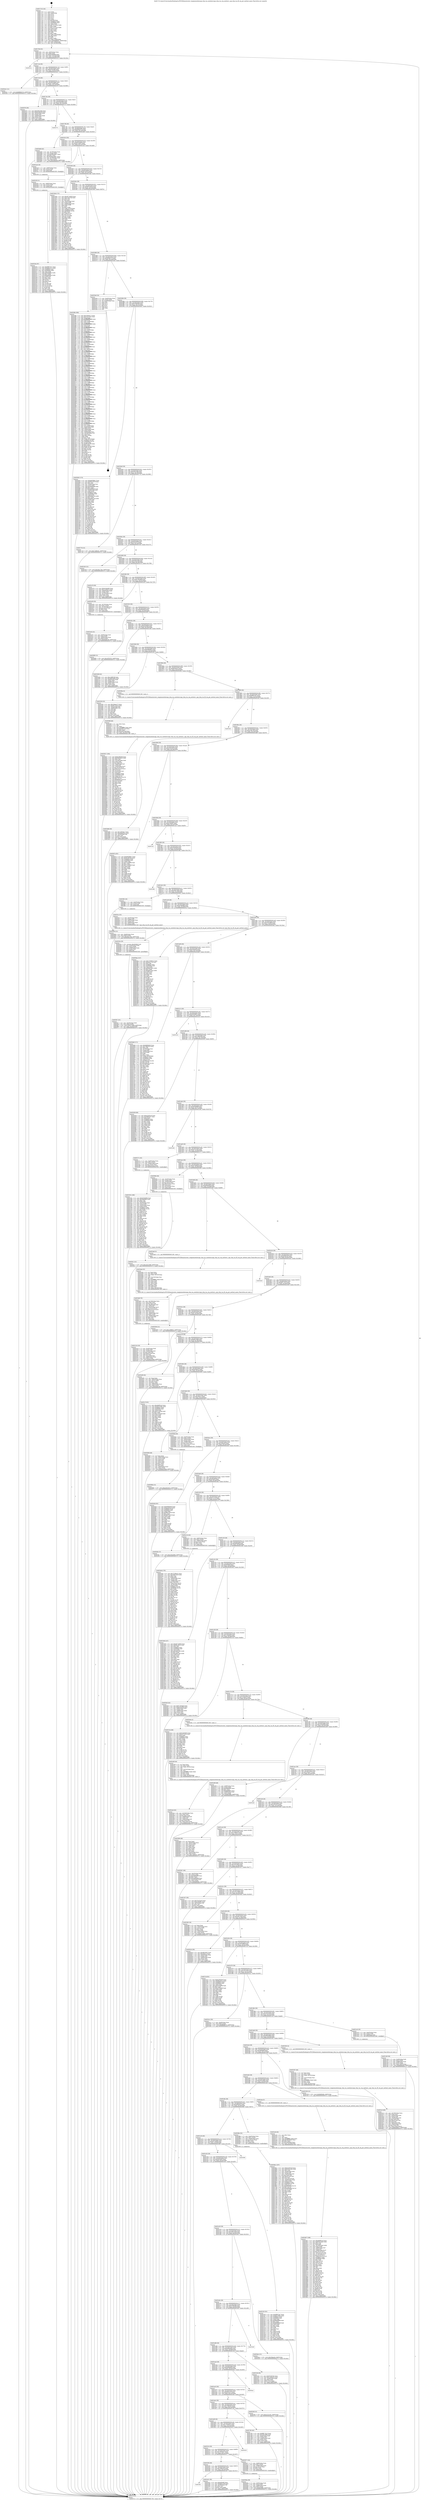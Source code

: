 digraph "0x401710" {
  label = "0x401710 (/mnt/c/Users/mathe/Desktop/tcc/POCII/binaries/extr_tenginemodulesngx_http_lua_modulesrcngx_http_lua_req_method.c_ngx_http_lua_ffi_req_get_method_name_Final-ollvm.out::main(0))"
  labelloc = "t"
  node[shape=record]

  Entry [label="",width=0.3,height=0.3,shape=circle,fillcolor=black,style=filled]
  "0x401784" [label="{
     0x401784 [32]\l
     | [instrs]\l
     &nbsp;&nbsp;0x401784 \<+6\>: mov -0xf0(%rbp),%eax\l
     &nbsp;&nbsp;0x40178a \<+2\>: mov %eax,%ecx\l
     &nbsp;&nbsp;0x40178c \<+6\>: sub $0x810b4606,%ecx\l
     &nbsp;&nbsp;0x401792 \<+6\>: mov %eax,-0x104(%rbp)\l
     &nbsp;&nbsp;0x401798 \<+6\>: mov %ecx,-0x108(%rbp)\l
     &nbsp;&nbsp;0x40179e \<+6\>: je 000000000040331a \<main+0x1c0a\>\l
  }"]
  "0x40331a" [label="{
     0x40331a\l
  }", style=dashed]
  "0x4017a4" [label="{
     0x4017a4 [28]\l
     | [instrs]\l
     &nbsp;&nbsp;0x4017a4 \<+5\>: jmp 00000000004017a9 \<main+0x99\>\l
     &nbsp;&nbsp;0x4017a9 \<+6\>: mov -0x104(%rbp),%eax\l
     &nbsp;&nbsp;0x4017af \<+5\>: sub $0x823e2abb,%eax\l
     &nbsp;&nbsp;0x4017b4 \<+6\>: mov %eax,-0x10c(%rbp)\l
     &nbsp;&nbsp;0x4017ba \<+6\>: je 0000000000402dc1 \<main+0x16b1\>\l
  }"]
  Exit [label="",width=0.3,height=0.3,shape=circle,fillcolor=black,style=filled,peripheries=2]
  "0x402dc1" [label="{
     0x402dc1 [15]\l
     | [instrs]\l
     &nbsp;&nbsp;0x402dc1 \<+10\>: movl $0x86b85474,-0xf0(%rbp)\l
     &nbsp;&nbsp;0x402dcb \<+5\>: jmp 000000000040357a \<main+0x1e6a\>\l
  }"]
  "0x4017c0" [label="{
     0x4017c0 [28]\l
     | [instrs]\l
     &nbsp;&nbsp;0x4017c0 \<+5\>: jmp 00000000004017c5 \<main+0xb5\>\l
     &nbsp;&nbsp;0x4017c5 \<+6\>: mov -0x104(%rbp),%eax\l
     &nbsp;&nbsp;0x4017cb \<+5\>: sub $0x827cfa9f,%eax\l
     &nbsp;&nbsp;0x4017d0 \<+6\>: mov %eax,-0x110(%rbp)\l
     &nbsp;&nbsp;0x4017d6 \<+6\>: je 0000000000402f76 \<main+0x1866\>\l
  }"]
  "0x40320e" [label="{
     0x40320e [97]\l
     | [instrs]\l
     &nbsp;&nbsp;0x40320e \<+5\>: mov $0x9f9974e7,%ecx\l
     &nbsp;&nbsp;0x403213 \<+5\>: mov $0x6dfc5a7c,%edx\l
     &nbsp;&nbsp;0x403218 \<+7\>: mov 0x40605c,%esi\l
     &nbsp;&nbsp;0x40321f \<+8\>: mov 0x406060,%r8d\l
     &nbsp;&nbsp;0x403227 \<+3\>: mov %esi,%r9d\l
     &nbsp;&nbsp;0x40322a \<+7\>: add $0x9a49df4c,%r9d\l
     &nbsp;&nbsp;0x403231 \<+4\>: sub $0x1,%r9d\l
     &nbsp;&nbsp;0x403235 \<+7\>: sub $0x9a49df4c,%r9d\l
     &nbsp;&nbsp;0x40323c \<+4\>: imul %r9d,%esi\l
     &nbsp;&nbsp;0x403240 \<+3\>: and $0x1,%esi\l
     &nbsp;&nbsp;0x403243 \<+3\>: cmp $0x0,%esi\l
     &nbsp;&nbsp;0x403246 \<+4\>: sete %r10b\l
     &nbsp;&nbsp;0x40324a \<+4\>: cmp $0xa,%r8d\l
     &nbsp;&nbsp;0x40324e \<+4\>: setl %r11b\l
     &nbsp;&nbsp;0x403252 \<+3\>: mov %r10b,%bl\l
     &nbsp;&nbsp;0x403255 \<+3\>: and %r11b,%bl\l
     &nbsp;&nbsp;0x403258 \<+3\>: xor %r11b,%r10b\l
     &nbsp;&nbsp;0x40325b \<+3\>: or %r10b,%bl\l
     &nbsp;&nbsp;0x40325e \<+3\>: test $0x1,%bl\l
     &nbsp;&nbsp;0x403261 \<+3\>: cmovne %edx,%ecx\l
     &nbsp;&nbsp;0x403264 \<+6\>: mov %ecx,-0xf0(%rbp)\l
     &nbsp;&nbsp;0x40326a \<+5\>: jmp 000000000040357a \<main+0x1e6a\>\l
  }"]
  "0x402f76" [label="{
     0x402f76 [39]\l
     | [instrs]\l
     &nbsp;&nbsp;0x402f76 \<+5\>: mov $0xb384704b,%eax\l
     &nbsp;&nbsp;0x402f7b \<+5\>: mov $0xd22d90c8,%ecx\l
     &nbsp;&nbsp;0x402f80 \<+4\>: mov -0x50(%rbp),%rdx\l
     &nbsp;&nbsp;0x402f84 \<+2\>: mov (%rdx),%esi\l
     &nbsp;&nbsp;0x402f86 \<+7\>: mov -0xd0(%rbp),%rdx\l
     &nbsp;&nbsp;0x402f8d \<+2\>: cmp (%rdx),%esi\l
     &nbsp;&nbsp;0x402f8f \<+3\>: cmovl %ecx,%eax\l
     &nbsp;&nbsp;0x402f92 \<+6\>: mov %eax,-0xf0(%rbp)\l
     &nbsp;&nbsp;0x402f98 \<+5\>: jmp 000000000040357a \<main+0x1e6a\>\l
  }"]
  "0x4017dc" [label="{
     0x4017dc [28]\l
     | [instrs]\l
     &nbsp;&nbsp;0x4017dc \<+5\>: jmp 00000000004017e1 \<main+0xd1\>\l
     &nbsp;&nbsp;0x4017e1 \<+6\>: mov -0x104(%rbp),%eax\l
     &nbsp;&nbsp;0x4017e7 \<+5\>: sub $0x835b924b,%eax\l
     &nbsp;&nbsp;0x4017ec \<+6\>: mov %eax,-0x114(%rbp)\l
     &nbsp;&nbsp;0x4017f2 \<+6\>: je 000000000040327e \<main+0x1b6e\>\l
  }"]
  "0x4031ff" [label="{
     0x4031ff [15]\l
     | [instrs]\l
     &nbsp;&nbsp;0x4031ff \<+4\>: mov -0x68(%rbp),%rax\l
     &nbsp;&nbsp;0x403203 \<+3\>: mov (%rax),%rax\l
     &nbsp;&nbsp;0x403206 \<+3\>: mov %rax,%rdi\l
     &nbsp;&nbsp;0x403209 \<+5\>: call 0000000000401030 \<free@plt\>\l
     | [calls]\l
     &nbsp;&nbsp;0x401030 \{1\} (unknown)\l
  }"]
  "0x40327e" [label="{
     0x40327e\l
  }", style=dashed]
  "0x4017f8" [label="{
     0x4017f8 [28]\l
     | [instrs]\l
     &nbsp;&nbsp;0x4017f8 \<+5\>: jmp 00000000004017fd \<main+0xed\>\l
     &nbsp;&nbsp;0x4017fd \<+6\>: mov -0x104(%rbp),%eax\l
     &nbsp;&nbsp;0x401803 \<+5\>: sub $0x86b85474,%eax\l
     &nbsp;&nbsp;0x401808 \<+6\>: mov %eax,-0x118(%rbp)\l
     &nbsp;&nbsp;0x40180e \<+6\>: je 0000000000402dd0 \<main+0x16c0\>\l
  }"]
  "0x40306b" [label="{
     0x40306b [15]\l
     | [instrs]\l
     &nbsp;&nbsp;0x40306b \<+10\>: movl $0xa3432d13,-0xf0(%rbp)\l
     &nbsp;&nbsp;0x403075 \<+5\>: jmp 000000000040357a \<main+0x1e6a\>\l
  }"]
  "0x402dd0" [label="{
     0x402dd0 [42]\l
     | [instrs]\l
     &nbsp;&nbsp;0x402dd0 \<+4\>: mov -0x78(%rbp),%rax\l
     &nbsp;&nbsp;0x402dd4 \<+2\>: mov (%rax),%ecx\l
     &nbsp;&nbsp;0x402dd6 \<+6\>: sub $0x485ab8e7,%ecx\l
     &nbsp;&nbsp;0x402ddc \<+3\>: add $0x1,%ecx\l
     &nbsp;&nbsp;0x402ddf \<+6\>: add $0x485ab8e7,%ecx\l
     &nbsp;&nbsp;0x402de5 \<+4\>: mov -0x78(%rbp),%rax\l
     &nbsp;&nbsp;0x402de9 \<+2\>: mov %ecx,(%rax)\l
     &nbsp;&nbsp;0x402deb \<+10\>: movl $0x29dacb4,-0xf0(%rbp)\l
     &nbsp;&nbsp;0x402df5 \<+5\>: jmp 000000000040357a \<main+0x1e6a\>\l
  }"]
  "0x401814" [label="{
     0x401814 [28]\l
     | [instrs]\l
     &nbsp;&nbsp;0x401814 \<+5\>: jmp 0000000000401819 \<main+0x109\>\l
     &nbsp;&nbsp;0x401819 \<+6\>: mov -0x104(%rbp),%eax\l
     &nbsp;&nbsp;0x40181f \<+5\>: sub $0x8815b6f3,%eax\l
     &nbsp;&nbsp;0x401824 \<+6\>: mov %eax,-0x11c(%rbp)\l
     &nbsp;&nbsp;0x40182a \<+6\>: je 00000000004031ed \<main+0x1add\>\l
  }"]
  "0x403004" [label="{
     0x403004 [25]\l
     | [instrs]\l
     &nbsp;&nbsp;0x403004 \<+4\>: mov -0x48(%rbp),%rax\l
     &nbsp;&nbsp;0x403008 \<+6\>: movl $0x0,(%rax)\l
     &nbsp;&nbsp;0x40300e \<+10\>: movl $0x28a17fae,-0xf0(%rbp)\l
     &nbsp;&nbsp;0x403018 \<+5\>: jmp 000000000040357a \<main+0x1e6a\>\l
  }"]
  "0x4031ed" [label="{
     0x4031ed [18]\l
     | [instrs]\l
     &nbsp;&nbsp;0x4031ed \<+7\>: mov -0x90(%rbp),%rax\l
     &nbsp;&nbsp;0x4031f4 \<+3\>: mov (%rax),%rax\l
     &nbsp;&nbsp;0x4031f7 \<+3\>: mov %rax,%rdi\l
     &nbsp;&nbsp;0x4031fa \<+5\>: call 0000000000401030 \<free@plt\>\l
     | [calls]\l
     &nbsp;&nbsp;0x401030 \{1\} (unknown)\l
  }"]
  "0x401830" [label="{
     0x401830 [28]\l
     | [instrs]\l
     &nbsp;&nbsp;0x401830 \<+5\>: jmp 0000000000401835 \<main+0x125\>\l
     &nbsp;&nbsp;0x401835 \<+6\>: mov -0x104(%rbp),%eax\l
     &nbsp;&nbsp;0x40183b \<+5\>: sub $0x89c1f819,%eax\l
     &nbsp;&nbsp;0x401840 \<+6\>: mov %eax,-0x120(%rbp)\l
     &nbsp;&nbsp;0x401846 \<+6\>: je 00000000004023db \<main+0xccb\>\l
  }"]
  "0x402fc1" [label="{
     0x402fc1 [15]\l
     | [instrs]\l
     &nbsp;&nbsp;0x402fc1 \<+10\>: movl $0x1d5519d8,-0xf0(%rbp)\l
     &nbsp;&nbsp;0x402fcb \<+5\>: jmp 000000000040357a \<main+0x1e6a\>\l
  }"]
  "0x4023db" [label="{
     0x4023db [173]\l
     | [instrs]\l
     &nbsp;&nbsp;0x4023db \<+5\>: mov $0x4671d938,%eax\l
     &nbsp;&nbsp;0x4023e0 \<+5\>: mov $0xa1e8c79e,%ecx\l
     &nbsp;&nbsp;0x4023e5 \<+2\>: mov $0x1,%dl\l
     &nbsp;&nbsp;0x4023e7 \<+2\>: xor %esi,%esi\l
     &nbsp;&nbsp;0x4023e9 \<+7\>: mov -0xc0(%rbp),%rdi\l
     &nbsp;&nbsp;0x4023f0 \<+3\>: mov (%rdi),%r8d\l
     &nbsp;&nbsp;0x4023f3 \<+7\>: mov -0xd0(%rbp),%rdi\l
     &nbsp;&nbsp;0x4023fa \<+3\>: cmp (%rdi),%r8d\l
     &nbsp;&nbsp;0x4023fd \<+4\>: setl %r9b\l
     &nbsp;&nbsp;0x402401 \<+4\>: and $0x1,%r9b\l
     &nbsp;&nbsp;0x402405 \<+4\>: mov %r9b,-0x2a(%rbp)\l
     &nbsp;&nbsp;0x402409 \<+8\>: mov 0x40605c,%r8d\l
     &nbsp;&nbsp;0x402411 \<+8\>: mov 0x406060,%r10d\l
     &nbsp;&nbsp;0x402419 \<+3\>: sub $0x1,%esi\l
     &nbsp;&nbsp;0x40241c \<+3\>: mov %r8d,%r11d\l
     &nbsp;&nbsp;0x40241f \<+3\>: add %esi,%r11d\l
     &nbsp;&nbsp;0x402422 \<+4\>: imul %r11d,%r8d\l
     &nbsp;&nbsp;0x402426 \<+4\>: and $0x1,%r8d\l
     &nbsp;&nbsp;0x40242a \<+4\>: cmp $0x0,%r8d\l
     &nbsp;&nbsp;0x40242e \<+4\>: sete %r9b\l
     &nbsp;&nbsp;0x402432 \<+4\>: cmp $0xa,%r10d\l
     &nbsp;&nbsp;0x402436 \<+3\>: setl %bl\l
     &nbsp;&nbsp;0x402439 \<+3\>: mov %r9b,%r14b\l
     &nbsp;&nbsp;0x40243c \<+4\>: xor $0xff,%r14b\l
     &nbsp;&nbsp;0x402440 \<+3\>: mov %bl,%r15b\l
     &nbsp;&nbsp;0x402443 \<+4\>: xor $0xff,%r15b\l
     &nbsp;&nbsp;0x402447 \<+3\>: xor $0x1,%dl\l
     &nbsp;&nbsp;0x40244a \<+3\>: mov %r14b,%r12b\l
     &nbsp;&nbsp;0x40244d \<+4\>: and $0xff,%r12b\l
     &nbsp;&nbsp;0x402451 \<+3\>: and %dl,%r9b\l
     &nbsp;&nbsp;0x402454 \<+3\>: mov %r15b,%r13b\l
     &nbsp;&nbsp;0x402457 \<+4\>: and $0xff,%r13b\l
     &nbsp;&nbsp;0x40245b \<+2\>: and %dl,%bl\l
     &nbsp;&nbsp;0x40245d \<+3\>: or %r9b,%r12b\l
     &nbsp;&nbsp;0x402460 \<+3\>: or %bl,%r13b\l
     &nbsp;&nbsp;0x402463 \<+3\>: xor %r13b,%r12b\l
     &nbsp;&nbsp;0x402466 \<+3\>: or %r15b,%r14b\l
     &nbsp;&nbsp;0x402469 \<+4\>: xor $0xff,%r14b\l
     &nbsp;&nbsp;0x40246d \<+3\>: or $0x1,%dl\l
     &nbsp;&nbsp;0x402470 \<+3\>: and %dl,%r14b\l
     &nbsp;&nbsp;0x402473 \<+3\>: or %r14b,%r12b\l
     &nbsp;&nbsp;0x402476 \<+4\>: test $0x1,%r12b\l
     &nbsp;&nbsp;0x40247a \<+3\>: cmovne %ecx,%eax\l
     &nbsp;&nbsp;0x40247d \<+6\>: mov %eax,-0xf0(%rbp)\l
     &nbsp;&nbsp;0x402483 \<+5\>: jmp 000000000040357a \<main+0x1e6a\>\l
  }"]
  "0x40184c" [label="{
     0x40184c [28]\l
     | [instrs]\l
     &nbsp;&nbsp;0x40184c \<+5\>: jmp 0000000000401851 \<main+0x141\>\l
     &nbsp;&nbsp;0x401851 \<+6\>: mov -0x104(%rbp),%eax\l
     &nbsp;&nbsp;0x401857 \<+5\>: sub $0x8d724e2a,%eax\l
     &nbsp;&nbsp;0x40185c \<+6\>: mov %eax,-0x124(%rbp)\l
     &nbsp;&nbsp;0x401862 \<+6\>: je 0000000000401f8b \<main+0x87b\>\l
  }"]
  "0x402f57" [label="{
     0x402f57 [31]\l
     | [instrs]\l
     &nbsp;&nbsp;0x402f57 \<+4\>: mov -0x50(%rbp),%rdx\l
     &nbsp;&nbsp;0x402f5b \<+6\>: movl $0x0,(%rdx)\l
     &nbsp;&nbsp;0x402f61 \<+10\>: movl $0x827cfa9f,-0xf0(%rbp)\l
     &nbsp;&nbsp;0x402f6b \<+6\>: mov %eax,-0x244(%rbp)\l
     &nbsp;&nbsp;0x402f71 \<+5\>: jmp 000000000040357a \<main+0x1e6a\>\l
  }"]
  "0x401f8b" [label="{
     0x401f8b [508]\l
     | [instrs]\l
     &nbsp;&nbsp;0x401f8b \<+5\>: mov $0x164eee72,%eax\l
     &nbsp;&nbsp;0x401f90 \<+5\>: mov $0x1d1478ac,%ecx\l
     &nbsp;&nbsp;0x401f95 \<+3\>: mov %rsp,%rdx\l
     &nbsp;&nbsp;0x401f98 \<+4\>: add $0xfffffffffffffff0,%rdx\l
     &nbsp;&nbsp;0x401f9c \<+3\>: mov %rdx,%rsp\l
     &nbsp;&nbsp;0x401f9f \<+7\>: mov %rdx,-0xe8(%rbp)\l
     &nbsp;&nbsp;0x401fa6 \<+3\>: mov %rsp,%rdx\l
     &nbsp;&nbsp;0x401fa9 \<+4\>: add $0xfffffffffffffff0,%rdx\l
     &nbsp;&nbsp;0x401fad \<+3\>: mov %rdx,%rsp\l
     &nbsp;&nbsp;0x401fb0 \<+3\>: mov %rsp,%rsi\l
     &nbsp;&nbsp;0x401fb3 \<+4\>: add $0xfffffffffffffff0,%rsi\l
     &nbsp;&nbsp;0x401fb7 \<+3\>: mov %rsi,%rsp\l
     &nbsp;&nbsp;0x401fba \<+7\>: mov %rsi,-0xe0(%rbp)\l
     &nbsp;&nbsp;0x401fc1 \<+3\>: mov %rsp,%rsi\l
     &nbsp;&nbsp;0x401fc4 \<+4\>: add $0xfffffffffffffff0,%rsi\l
     &nbsp;&nbsp;0x401fc8 \<+3\>: mov %rsi,%rsp\l
     &nbsp;&nbsp;0x401fcb \<+7\>: mov %rsi,-0xd8(%rbp)\l
     &nbsp;&nbsp;0x401fd2 \<+3\>: mov %rsp,%rsi\l
     &nbsp;&nbsp;0x401fd5 \<+4\>: add $0xfffffffffffffff0,%rsi\l
     &nbsp;&nbsp;0x401fd9 \<+3\>: mov %rsi,%rsp\l
     &nbsp;&nbsp;0x401fdc \<+7\>: mov %rsi,-0xd0(%rbp)\l
     &nbsp;&nbsp;0x401fe3 \<+3\>: mov %rsp,%rsi\l
     &nbsp;&nbsp;0x401fe6 \<+4\>: add $0xfffffffffffffff0,%rsi\l
     &nbsp;&nbsp;0x401fea \<+3\>: mov %rsi,%rsp\l
     &nbsp;&nbsp;0x401fed \<+7\>: mov %rsi,-0xc8(%rbp)\l
     &nbsp;&nbsp;0x401ff4 \<+3\>: mov %rsp,%rsi\l
     &nbsp;&nbsp;0x401ff7 \<+4\>: add $0xfffffffffffffff0,%rsi\l
     &nbsp;&nbsp;0x401ffb \<+3\>: mov %rsi,%rsp\l
     &nbsp;&nbsp;0x401ffe \<+7\>: mov %rsi,-0xc0(%rbp)\l
     &nbsp;&nbsp;0x402005 \<+3\>: mov %rsp,%rsi\l
     &nbsp;&nbsp;0x402008 \<+4\>: add $0xfffffffffffffff0,%rsi\l
     &nbsp;&nbsp;0x40200c \<+3\>: mov %rsi,%rsp\l
     &nbsp;&nbsp;0x40200f \<+7\>: mov %rsi,-0xb8(%rbp)\l
     &nbsp;&nbsp;0x402016 \<+3\>: mov %rsp,%rsi\l
     &nbsp;&nbsp;0x402019 \<+4\>: add $0xfffffffffffffff0,%rsi\l
     &nbsp;&nbsp;0x40201d \<+3\>: mov %rsi,%rsp\l
     &nbsp;&nbsp;0x402020 \<+7\>: mov %rsi,-0xb0(%rbp)\l
     &nbsp;&nbsp;0x402027 \<+3\>: mov %rsp,%rsi\l
     &nbsp;&nbsp;0x40202a \<+4\>: add $0xfffffffffffffff0,%rsi\l
     &nbsp;&nbsp;0x40202e \<+3\>: mov %rsi,%rsp\l
     &nbsp;&nbsp;0x402031 \<+7\>: mov %rsi,-0xa8(%rbp)\l
     &nbsp;&nbsp;0x402038 \<+3\>: mov %rsp,%rsi\l
     &nbsp;&nbsp;0x40203b \<+4\>: add $0xfffffffffffffff0,%rsi\l
     &nbsp;&nbsp;0x40203f \<+3\>: mov %rsi,%rsp\l
     &nbsp;&nbsp;0x402042 \<+7\>: mov %rsi,-0xa0(%rbp)\l
     &nbsp;&nbsp;0x402049 \<+3\>: mov %rsp,%rsi\l
     &nbsp;&nbsp;0x40204c \<+4\>: add $0xfffffffffffffff0,%rsi\l
     &nbsp;&nbsp;0x402050 \<+3\>: mov %rsi,%rsp\l
     &nbsp;&nbsp;0x402053 \<+7\>: mov %rsi,-0x98(%rbp)\l
     &nbsp;&nbsp;0x40205a \<+3\>: mov %rsp,%rsi\l
     &nbsp;&nbsp;0x40205d \<+4\>: add $0xfffffffffffffff0,%rsi\l
     &nbsp;&nbsp;0x402061 \<+3\>: mov %rsi,%rsp\l
     &nbsp;&nbsp;0x402064 \<+7\>: mov %rsi,-0x90(%rbp)\l
     &nbsp;&nbsp;0x40206b \<+3\>: mov %rsp,%rsi\l
     &nbsp;&nbsp;0x40206e \<+4\>: add $0xfffffffffffffff0,%rsi\l
     &nbsp;&nbsp;0x402072 \<+3\>: mov %rsi,%rsp\l
     &nbsp;&nbsp;0x402075 \<+7\>: mov %rsi,-0x88(%rbp)\l
     &nbsp;&nbsp;0x40207c \<+3\>: mov %rsp,%rsi\l
     &nbsp;&nbsp;0x40207f \<+4\>: add $0xfffffffffffffff0,%rsi\l
     &nbsp;&nbsp;0x402083 \<+3\>: mov %rsi,%rsp\l
     &nbsp;&nbsp;0x402086 \<+4\>: mov %rsi,-0x80(%rbp)\l
     &nbsp;&nbsp;0x40208a \<+3\>: mov %rsp,%rsi\l
     &nbsp;&nbsp;0x40208d \<+4\>: add $0xfffffffffffffff0,%rsi\l
     &nbsp;&nbsp;0x402091 \<+3\>: mov %rsi,%rsp\l
     &nbsp;&nbsp;0x402094 \<+4\>: mov %rsi,-0x78(%rbp)\l
     &nbsp;&nbsp;0x402098 \<+3\>: mov %rsp,%rsi\l
     &nbsp;&nbsp;0x40209b \<+4\>: add $0xfffffffffffffff0,%rsi\l
     &nbsp;&nbsp;0x40209f \<+3\>: mov %rsi,%rsp\l
     &nbsp;&nbsp;0x4020a2 \<+4\>: mov %rsi,-0x70(%rbp)\l
     &nbsp;&nbsp;0x4020a6 \<+3\>: mov %rsp,%rsi\l
     &nbsp;&nbsp;0x4020a9 \<+4\>: add $0xfffffffffffffff0,%rsi\l
     &nbsp;&nbsp;0x4020ad \<+3\>: mov %rsi,%rsp\l
     &nbsp;&nbsp;0x4020b0 \<+4\>: mov %rsi,-0x68(%rbp)\l
     &nbsp;&nbsp;0x4020b4 \<+3\>: mov %rsp,%rsi\l
     &nbsp;&nbsp;0x4020b7 \<+4\>: add $0xfffffffffffffff0,%rsi\l
     &nbsp;&nbsp;0x4020bb \<+3\>: mov %rsi,%rsp\l
     &nbsp;&nbsp;0x4020be \<+4\>: mov %rsi,-0x60(%rbp)\l
     &nbsp;&nbsp;0x4020c2 \<+3\>: mov %rsp,%rsi\l
     &nbsp;&nbsp;0x4020c5 \<+4\>: add $0xfffffffffffffff0,%rsi\l
     &nbsp;&nbsp;0x4020c9 \<+3\>: mov %rsi,%rsp\l
     &nbsp;&nbsp;0x4020cc \<+4\>: mov %rsi,-0x58(%rbp)\l
     &nbsp;&nbsp;0x4020d0 \<+3\>: mov %rsp,%rsi\l
     &nbsp;&nbsp;0x4020d3 \<+4\>: add $0xfffffffffffffff0,%rsi\l
     &nbsp;&nbsp;0x4020d7 \<+3\>: mov %rsi,%rsp\l
     &nbsp;&nbsp;0x4020da \<+4\>: mov %rsi,-0x50(%rbp)\l
     &nbsp;&nbsp;0x4020de \<+3\>: mov %rsp,%rsi\l
     &nbsp;&nbsp;0x4020e1 \<+4\>: add $0xfffffffffffffff0,%rsi\l
     &nbsp;&nbsp;0x4020e5 \<+3\>: mov %rsi,%rsp\l
     &nbsp;&nbsp;0x4020e8 \<+4\>: mov %rsi,-0x48(%rbp)\l
     &nbsp;&nbsp;0x4020ec \<+3\>: mov %rsp,%rsi\l
     &nbsp;&nbsp;0x4020ef \<+4\>: add $0xfffffffffffffff0,%rsi\l
     &nbsp;&nbsp;0x4020f3 \<+3\>: mov %rsi,%rsp\l
     &nbsp;&nbsp;0x4020f6 \<+4\>: mov %rsi,-0x40(%rbp)\l
     &nbsp;&nbsp;0x4020fa \<+7\>: mov -0xe8(%rbp),%rsi\l
     &nbsp;&nbsp;0x402101 \<+6\>: movl $0x0,(%rsi)\l
     &nbsp;&nbsp;0x402107 \<+6\>: mov -0xf4(%rbp),%edi\l
     &nbsp;&nbsp;0x40210d \<+2\>: mov %edi,(%rdx)\l
     &nbsp;&nbsp;0x40210f \<+7\>: mov -0xe0(%rbp),%rsi\l
     &nbsp;&nbsp;0x402116 \<+7\>: mov -0x100(%rbp),%r8\l
     &nbsp;&nbsp;0x40211d \<+3\>: mov %r8,(%rsi)\l
     &nbsp;&nbsp;0x402120 \<+3\>: cmpl $0x2,(%rdx)\l
     &nbsp;&nbsp;0x402123 \<+4\>: setne %r9b\l
     &nbsp;&nbsp;0x402127 \<+4\>: and $0x1,%r9b\l
     &nbsp;&nbsp;0x40212b \<+4\>: mov %r9b,-0x31(%rbp)\l
     &nbsp;&nbsp;0x40212f \<+8\>: mov 0x40605c,%r10d\l
     &nbsp;&nbsp;0x402137 \<+8\>: mov 0x406060,%r11d\l
     &nbsp;&nbsp;0x40213f \<+3\>: mov %r10d,%ebx\l
     &nbsp;&nbsp;0x402142 \<+6\>: sub $0xf815b236,%ebx\l
     &nbsp;&nbsp;0x402148 \<+3\>: sub $0x1,%ebx\l
     &nbsp;&nbsp;0x40214b \<+6\>: add $0xf815b236,%ebx\l
     &nbsp;&nbsp;0x402151 \<+4\>: imul %ebx,%r10d\l
     &nbsp;&nbsp;0x402155 \<+4\>: and $0x1,%r10d\l
     &nbsp;&nbsp;0x402159 \<+4\>: cmp $0x0,%r10d\l
     &nbsp;&nbsp;0x40215d \<+4\>: sete %r9b\l
     &nbsp;&nbsp;0x402161 \<+4\>: cmp $0xa,%r11d\l
     &nbsp;&nbsp;0x402165 \<+4\>: setl %r14b\l
     &nbsp;&nbsp;0x402169 \<+3\>: mov %r9b,%r15b\l
     &nbsp;&nbsp;0x40216c \<+3\>: and %r14b,%r15b\l
     &nbsp;&nbsp;0x40216f \<+3\>: xor %r14b,%r9b\l
     &nbsp;&nbsp;0x402172 \<+3\>: or %r9b,%r15b\l
     &nbsp;&nbsp;0x402175 \<+4\>: test $0x1,%r15b\l
     &nbsp;&nbsp;0x402179 \<+3\>: cmovne %ecx,%eax\l
     &nbsp;&nbsp;0x40217c \<+6\>: mov %eax,-0xf0(%rbp)\l
     &nbsp;&nbsp;0x402182 \<+5\>: jmp 000000000040357a \<main+0x1e6a\>\l
  }"]
  "0x401868" [label="{
     0x401868 [28]\l
     | [instrs]\l
     &nbsp;&nbsp;0x401868 \<+5\>: jmp 000000000040186d \<main+0x15d\>\l
     &nbsp;&nbsp;0x40186d \<+6\>: mov -0x104(%rbp),%eax\l
     &nbsp;&nbsp;0x401873 \<+5\>: sub $0x8f6d6572,%eax\l
     &nbsp;&nbsp;0x401878 \<+6\>: mov %eax,-0x128(%rbp)\l
     &nbsp;&nbsp;0x40187e \<+6\>: je 00000000004032bd \<main+0x1bad\>\l
  }"]
  "0x402f3a" [label="{
     0x402f3a [29]\l
     | [instrs]\l
     &nbsp;&nbsp;0x402f3a \<+10\>: movabs $0x4040b6,%rdi\l
     &nbsp;&nbsp;0x402f44 \<+4\>: mov -0x58(%rbp),%rdx\l
     &nbsp;&nbsp;0x402f48 \<+2\>: mov %eax,(%rdx)\l
     &nbsp;&nbsp;0x402f4a \<+4\>: mov -0x58(%rbp),%rdx\l
     &nbsp;&nbsp;0x402f4e \<+2\>: mov (%rdx),%esi\l
     &nbsp;&nbsp;0x402f50 \<+2\>: mov $0x0,%al\l
     &nbsp;&nbsp;0x402f52 \<+5\>: call 0000000000401040 \<printf@plt\>\l
     | [calls]\l
     &nbsp;&nbsp;0x401040 \{1\} (unknown)\l
  }"]
  "0x4032bd" [label="{
     0x4032bd [24]\l
     | [instrs]\l
     &nbsp;&nbsp;0x4032bd \<+7\>: mov -0xe8(%rbp),%rax\l
     &nbsp;&nbsp;0x4032c4 \<+2\>: mov (%rax),%eax\l
     &nbsp;&nbsp;0x4032c6 \<+4\>: lea -0x28(%rbp),%rsp\l
     &nbsp;&nbsp;0x4032ca \<+1\>: pop %rbx\l
     &nbsp;&nbsp;0x4032cb \<+2\>: pop %r12\l
     &nbsp;&nbsp;0x4032cd \<+2\>: pop %r13\l
     &nbsp;&nbsp;0x4032cf \<+2\>: pop %r14\l
     &nbsp;&nbsp;0x4032d1 \<+2\>: pop %r15\l
     &nbsp;&nbsp;0x4032d3 \<+1\>: pop %rbp\l
     &nbsp;&nbsp;0x4032d4 \<+1\>: ret\l
  }"]
  "0x401884" [label="{
     0x401884 [28]\l
     | [instrs]\l
     &nbsp;&nbsp;0x401884 \<+5\>: jmp 0000000000401889 \<main+0x179\>\l
     &nbsp;&nbsp;0x401889 \<+6\>: mov -0x104(%rbp),%eax\l
     &nbsp;&nbsp;0x40188f \<+5\>: sub $0x9126629a,%eax\l
     &nbsp;&nbsp;0x401894 \<+6\>: mov %eax,-0x12c(%rbp)\l
     &nbsp;&nbsp;0x40189a \<+6\>: je 00000000004030d5 \<main+0x19c5\>\l
  }"]
  "0x402ecb" [label="{
     0x402ecb [45]\l
     | [instrs]\l
     &nbsp;&nbsp;0x402ecb \<+6\>: mov -0x240(%rbp),%ecx\l
     &nbsp;&nbsp;0x402ed1 \<+3\>: imul %eax,%ecx\l
     &nbsp;&nbsp;0x402ed4 \<+3\>: movslq %ecx,%rdi\l
     &nbsp;&nbsp;0x402ed7 \<+4\>: mov -0x68(%rbp),%r8\l
     &nbsp;&nbsp;0x402edb \<+3\>: mov (%r8),%r8\l
     &nbsp;&nbsp;0x402ede \<+4\>: mov -0x60(%rbp),%r9\l
     &nbsp;&nbsp;0x402ee2 \<+3\>: movslq (%r9),%r9\l
     &nbsp;&nbsp;0x402ee5 \<+4\>: mov %rdi,(%r8,%r9,8)\l
     &nbsp;&nbsp;0x402ee9 \<+10\>: movl $0xfd2f1da4,-0xf0(%rbp)\l
     &nbsp;&nbsp;0x402ef3 \<+5\>: jmp 000000000040357a \<main+0x1e6a\>\l
  }"]
  "0x4030d5" [label="{
     0x4030d5 [174]\l
     | [instrs]\l
     &nbsp;&nbsp;0x4030d5 \<+5\>: mov $0xbb8396b1,%eax\l
     &nbsp;&nbsp;0x4030da \<+5\>: mov $0x93e5507f,%ecx\l
     &nbsp;&nbsp;0x4030df \<+2\>: mov $0x1,%dl\l
     &nbsp;&nbsp;0x4030e1 \<+4\>: mov -0x48(%rbp),%rsi\l
     &nbsp;&nbsp;0x4030e5 \<+2\>: mov (%rsi),%edi\l
     &nbsp;&nbsp;0x4030e7 \<+6\>: add $0x45f00bd8,%edi\l
     &nbsp;&nbsp;0x4030ed \<+3\>: add $0x1,%edi\l
     &nbsp;&nbsp;0x4030f0 \<+6\>: sub $0x45f00bd8,%edi\l
     &nbsp;&nbsp;0x4030f6 \<+4\>: mov -0x48(%rbp),%rsi\l
     &nbsp;&nbsp;0x4030fa \<+2\>: mov %edi,(%rsi)\l
     &nbsp;&nbsp;0x4030fc \<+7\>: mov 0x40605c,%edi\l
     &nbsp;&nbsp;0x403103 \<+8\>: mov 0x406060,%r8d\l
     &nbsp;&nbsp;0x40310b \<+3\>: mov %edi,%r9d\l
     &nbsp;&nbsp;0x40310e \<+7\>: sub $0x6c89a134,%r9d\l
     &nbsp;&nbsp;0x403115 \<+4\>: sub $0x1,%r9d\l
     &nbsp;&nbsp;0x403119 \<+7\>: add $0x6c89a134,%r9d\l
     &nbsp;&nbsp;0x403120 \<+4\>: imul %r9d,%edi\l
     &nbsp;&nbsp;0x403124 \<+3\>: and $0x1,%edi\l
     &nbsp;&nbsp;0x403127 \<+3\>: cmp $0x0,%edi\l
     &nbsp;&nbsp;0x40312a \<+4\>: sete %r10b\l
     &nbsp;&nbsp;0x40312e \<+4\>: cmp $0xa,%r8d\l
     &nbsp;&nbsp;0x403132 \<+4\>: setl %r11b\l
     &nbsp;&nbsp;0x403136 \<+3\>: mov %r10b,%bl\l
     &nbsp;&nbsp;0x403139 \<+3\>: xor $0xff,%bl\l
     &nbsp;&nbsp;0x40313c \<+3\>: mov %r11b,%r14b\l
     &nbsp;&nbsp;0x40313f \<+4\>: xor $0xff,%r14b\l
     &nbsp;&nbsp;0x403143 \<+3\>: xor $0x0,%dl\l
     &nbsp;&nbsp;0x403146 \<+3\>: mov %bl,%r15b\l
     &nbsp;&nbsp;0x403149 \<+4\>: and $0x0,%r15b\l
     &nbsp;&nbsp;0x40314d \<+3\>: and %dl,%r10b\l
     &nbsp;&nbsp;0x403150 \<+3\>: mov %r14b,%r12b\l
     &nbsp;&nbsp;0x403153 \<+4\>: and $0x0,%r12b\l
     &nbsp;&nbsp;0x403157 \<+3\>: and %dl,%r11b\l
     &nbsp;&nbsp;0x40315a \<+3\>: or %r10b,%r15b\l
     &nbsp;&nbsp;0x40315d \<+3\>: or %r11b,%r12b\l
     &nbsp;&nbsp;0x403160 \<+3\>: xor %r12b,%r15b\l
     &nbsp;&nbsp;0x403163 \<+3\>: or %r14b,%bl\l
     &nbsp;&nbsp;0x403166 \<+3\>: xor $0xff,%bl\l
     &nbsp;&nbsp;0x403169 \<+3\>: or $0x0,%dl\l
     &nbsp;&nbsp;0x40316c \<+2\>: and %dl,%bl\l
     &nbsp;&nbsp;0x40316e \<+3\>: or %bl,%r15b\l
     &nbsp;&nbsp;0x403171 \<+4\>: test $0x1,%r15b\l
     &nbsp;&nbsp;0x403175 \<+3\>: cmovne %ecx,%eax\l
     &nbsp;&nbsp;0x403178 \<+6\>: mov %eax,-0xf0(%rbp)\l
     &nbsp;&nbsp;0x40317e \<+5\>: jmp 000000000040357a \<main+0x1e6a\>\l
  }"]
  "0x4018a0" [label="{
     0x4018a0 [28]\l
     | [instrs]\l
     &nbsp;&nbsp;0x4018a0 \<+5\>: jmp 00000000004018a5 \<main+0x195\>\l
     &nbsp;&nbsp;0x4018a5 \<+6\>: mov -0x104(%rbp),%eax\l
     &nbsp;&nbsp;0x4018ab \<+5\>: sub $0x9182e1db,%eax\l
     &nbsp;&nbsp;0x4018b0 \<+6\>: mov %eax,-0x130(%rbp)\l
     &nbsp;&nbsp;0x4018b6 \<+6\>: je 0000000000402776 \<main+0x1066\>\l
  }"]
  "0x402e9f" [label="{
     0x402e9f [44]\l
     | [instrs]\l
     &nbsp;&nbsp;0x402e9f \<+2\>: xor %ecx,%ecx\l
     &nbsp;&nbsp;0x402ea1 \<+5\>: mov $0x2,%edx\l
     &nbsp;&nbsp;0x402ea6 \<+6\>: mov %edx,-0x23c(%rbp)\l
     &nbsp;&nbsp;0x402eac \<+1\>: cltd\l
     &nbsp;&nbsp;0x402ead \<+6\>: mov -0x23c(%rbp),%esi\l
     &nbsp;&nbsp;0x402eb3 \<+2\>: idiv %esi\l
     &nbsp;&nbsp;0x402eb5 \<+6\>: imul $0xfffffffe,%edx,%edx\l
     &nbsp;&nbsp;0x402ebb \<+3\>: sub $0x1,%ecx\l
     &nbsp;&nbsp;0x402ebe \<+2\>: sub %ecx,%edx\l
     &nbsp;&nbsp;0x402ec0 \<+6\>: mov %edx,-0x240(%rbp)\l
     &nbsp;&nbsp;0x402ec6 \<+5\>: call 0000000000401160 \<next_i\>\l
     | [calls]\l
     &nbsp;&nbsp;0x401160 \{1\} (/mnt/c/Users/mathe/Desktop/tcc/POCII/binaries/extr_tenginemodulesngx_http_lua_modulesrcngx_http_lua_req_method.c_ngx_http_lua_ffi_req_get_method_name_Final-ollvm.out::next_i)\l
  }"]
  "0x402776" [label="{
     0x402776 [15]\l
     | [instrs]\l
     &nbsp;&nbsp;0x402776 \<+10\>: movl $0x72bf0cd1,-0xf0(%rbp)\l
     &nbsp;&nbsp;0x402780 \<+5\>: jmp 000000000040357a \<main+0x1e6a\>\l
  }"]
  "0x4018bc" [label="{
     0x4018bc [28]\l
     | [instrs]\l
     &nbsp;&nbsp;0x4018bc \<+5\>: jmp 00000000004018c1 \<main+0x1b1\>\l
     &nbsp;&nbsp;0x4018c1 \<+6\>: mov -0x104(%rbp),%eax\l
     &nbsp;&nbsp;0x4018c7 \<+5\>: sub $0x93e5507f,%eax\l
     &nbsp;&nbsp;0x4018cc \<+6\>: mov %eax,-0x134(%rbp)\l
     &nbsp;&nbsp;0x4018d2 \<+6\>: je 0000000000403183 \<main+0x1a73\>\l
  }"]
  "0x402e56" [label="{
     0x402e56 [32]\l
     | [instrs]\l
     &nbsp;&nbsp;0x402e56 \<+4\>: mov -0x68(%rbp),%rdi\l
     &nbsp;&nbsp;0x402e5a \<+3\>: mov %rax,(%rdi)\l
     &nbsp;&nbsp;0x402e5d \<+4\>: mov -0x60(%rbp),%rax\l
     &nbsp;&nbsp;0x402e61 \<+6\>: movl $0x0,(%rax)\l
     &nbsp;&nbsp;0x402e67 \<+10\>: movl $0x95bf4149,-0xf0(%rbp)\l
     &nbsp;&nbsp;0x402e71 \<+5\>: jmp 000000000040357a \<main+0x1e6a\>\l
  }"]
  "0x403183" [label="{
     0x403183 [15]\l
     | [instrs]\l
     &nbsp;&nbsp;0x403183 \<+10\>: movl $0x28a17fae,-0xf0(%rbp)\l
     &nbsp;&nbsp;0x40318d \<+5\>: jmp 000000000040357a \<main+0x1e6a\>\l
  }"]
  "0x4018d8" [label="{
     0x4018d8 [28]\l
     | [instrs]\l
     &nbsp;&nbsp;0x4018d8 \<+5\>: jmp 00000000004018dd \<main+0x1cd\>\l
     &nbsp;&nbsp;0x4018dd \<+6\>: mov -0x104(%rbp),%eax\l
     &nbsp;&nbsp;0x4018e3 \<+5\>: sub $0x95bf4149,%eax\l
     &nbsp;&nbsp;0x4018e8 \<+6\>: mov %eax,-0x138(%rbp)\l
     &nbsp;&nbsp;0x4018ee \<+6\>: je 0000000000402e76 \<main+0x1766\>\l
  }"]
  "0x402d07" [label="{
     0x402d07 [186]\l
     | [instrs]\l
     &nbsp;&nbsp;0x402d07 \<+5\>: mov $0xddd805c0,%ecx\l
     &nbsp;&nbsp;0x402d0c \<+5\>: mov $0x823e2abb,%edx\l
     &nbsp;&nbsp;0x402d11 \<+3\>: mov $0x1,%sil\l
     &nbsp;&nbsp;0x402d14 \<+2\>: xor %edi,%edi\l
     &nbsp;&nbsp;0x402d16 \<+7\>: mov -0x238(%rbp),%r8d\l
     &nbsp;&nbsp;0x402d1d \<+4\>: imul %eax,%r8d\l
     &nbsp;&nbsp;0x402d21 \<+7\>: mov -0x90(%rbp),%r9\l
     &nbsp;&nbsp;0x402d28 \<+3\>: mov (%r9),%r9\l
     &nbsp;&nbsp;0x402d2b \<+7\>: mov -0x88(%rbp),%r10\l
     &nbsp;&nbsp;0x402d32 \<+3\>: movslq (%r10),%r10\l
     &nbsp;&nbsp;0x402d35 \<+4\>: mov (%r9,%r10,8),%r9\l
     &nbsp;&nbsp;0x402d39 \<+4\>: mov -0x78(%rbp),%r10\l
     &nbsp;&nbsp;0x402d3d \<+3\>: movslq (%r10),%r10\l
     &nbsp;&nbsp;0x402d40 \<+4\>: mov %r8d,(%r9,%r10,4)\l
     &nbsp;&nbsp;0x402d44 \<+7\>: mov 0x40605c,%eax\l
     &nbsp;&nbsp;0x402d4b \<+8\>: mov 0x406060,%r8d\l
     &nbsp;&nbsp;0x402d53 \<+3\>: sub $0x1,%edi\l
     &nbsp;&nbsp;0x402d56 \<+3\>: mov %eax,%r11d\l
     &nbsp;&nbsp;0x402d59 \<+3\>: add %edi,%r11d\l
     &nbsp;&nbsp;0x402d5c \<+4\>: imul %r11d,%eax\l
     &nbsp;&nbsp;0x402d60 \<+3\>: and $0x1,%eax\l
     &nbsp;&nbsp;0x402d63 \<+3\>: cmp $0x0,%eax\l
     &nbsp;&nbsp;0x402d66 \<+3\>: sete %bl\l
     &nbsp;&nbsp;0x402d69 \<+4\>: cmp $0xa,%r8d\l
     &nbsp;&nbsp;0x402d6d \<+4\>: setl %r14b\l
     &nbsp;&nbsp;0x402d71 \<+3\>: mov %bl,%r15b\l
     &nbsp;&nbsp;0x402d74 \<+4\>: xor $0xff,%r15b\l
     &nbsp;&nbsp;0x402d78 \<+3\>: mov %r14b,%r12b\l
     &nbsp;&nbsp;0x402d7b \<+4\>: xor $0xff,%r12b\l
     &nbsp;&nbsp;0x402d7f \<+4\>: xor $0x0,%sil\l
     &nbsp;&nbsp;0x402d83 \<+3\>: mov %r15b,%r13b\l
     &nbsp;&nbsp;0x402d86 \<+4\>: and $0x0,%r13b\l
     &nbsp;&nbsp;0x402d8a \<+3\>: and %sil,%bl\l
     &nbsp;&nbsp;0x402d8d \<+3\>: mov %r12b,%al\l
     &nbsp;&nbsp;0x402d90 \<+2\>: and $0x0,%al\l
     &nbsp;&nbsp;0x402d92 \<+3\>: and %sil,%r14b\l
     &nbsp;&nbsp;0x402d95 \<+3\>: or %bl,%r13b\l
     &nbsp;&nbsp;0x402d98 \<+3\>: or %r14b,%al\l
     &nbsp;&nbsp;0x402d9b \<+3\>: xor %al,%r13b\l
     &nbsp;&nbsp;0x402d9e \<+3\>: or %r12b,%r15b\l
     &nbsp;&nbsp;0x402da1 \<+4\>: xor $0xff,%r15b\l
     &nbsp;&nbsp;0x402da5 \<+4\>: or $0x0,%sil\l
     &nbsp;&nbsp;0x402da9 \<+3\>: and %sil,%r15b\l
     &nbsp;&nbsp;0x402dac \<+3\>: or %r15b,%r13b\l
     &nbsp;&nbsp;0x402daf \<+4\>: test $0x1,%r13b\l
     &nbsp;&nbsp;0x402db3 \<+3\>: cmovne %edx,%ecx\l
     &nbsp;&nbsp;0x402db6 \<+6\>: mov %ecx,-0xf0(%rbp)\l
     &nbsp;&nbsp;0x402dbc \<+5\>: jmp 000000000040357a \<main+0x1e6a\>\l
  }"]
  "0x402e76" [label="{
     0x402e76 [36]\l
     | [instrs]\l
     &nbsp;&nbsp;0x402e76 \<+5\>: mov $0xb54deb80,%eax\l
     &nbsp;&nbsp;0x402e7b \<+5\>: mov $0x15ce8a53,%ecx\l
     &nbsp;&nbsp;0x402e80 \<+4\>: mov -0x60(%rbp),%rdx\l
     &nbsp;&nbsp;0x402e84 \<+2\>: mov (%rdx),%esi\l
     &nbsp;&nbsp;0x402e86 \<+4\>: mov -0x70(%rbp),%rdx\l
     &nbsp;&nbsp;0x402e8a \<+2\>: cmp (%rdx),%esi\l
     &nbsp;&nbsp;0x402e8c \<+3\>: cmovl %ecx,%eax\l
     &nbsp;&nbsp;0x402e8f \<+6\>: mov %eax,-0xf0(%rbp)\l
     &nbsp;&nbsp;0x402e95 \<+5\>: jmp 000000000040357a \<main+0x1e6a\>\l
  }"]
  "0x4018f4" [label="{
     0x4018f4 [28]\l
     | [instrs]\l
     &nbsp;&nbsp;0x4018f4 \<+5\>: jmp 00000000004018f9 \<main+0x1e9\>\l
     &nbsp;&nbsp;0x4018f9 \<+6\>: mov -0x104(%rbp),%eax\l
     &nbsp;&nbsp;0x4018ff \<+5\>: sub $0x9728cb0b,%eax\l
     &nbsp;&nbsp;0x401904 \<+6\>: mov %eax,-0x13c(%rbp)\l
     &nbsp;&nbsp;0x40190a \<+6\>: je 0000000000402e39 \<main+0x1729\>\l
  }"]
  "0x402cdf" [label="{
     0x402cdf [40]\l
     | [instrs]\l
     &nbsp;&nbsp;0x402cdf \<+5\>: mov $0x2,%ecx\l
     &nbsp;&nbsp;0x402ce4 \<+1\>: cltd\l
     &nbsp;&nbsp;0x402ce5 \<+2\>: idiv %ecx\l
     &nbsp;&nbsp;0x402ce7 \<+6\>: imul $0xfffffffe,%edx,%ecx\l
     &nbsp;&nbsp;0x402ced \<+6\>: add $0x28e94e92,%ecx\l
     &nbsp;&nbsp;0x402cf3 \<+3\>: add $0x1,%ecx\l
     &nbsp;&nbsp;0x402cf6 \<+6\>: sub $0x28e94e92,%ecx\l
     &nbsp;&nbsp;0x402cfc \<+6\>: mov %ecx,-0x238(%rbp)\l
     &nbsp;&nbsp;0x402d02 \<+5\>: call 0000000000401160 \<next_i\>\l
     | [calls]\l
     &nbsp;&nbsp;0x401160 \{1\} (/mnt/c/Users/mathe/Desktop/tcc/POCII/binaries/extr_tenginemodulesngx_http_lua_modulesrcngx_http_lua_req_method.c_ngx_http_lua_ffi_req_get_method_name_Final-ollvm.out::next_i)\l
  }"]
  "0x402e39" [label="{
     0x402e39 [29]\l
     | [instrs]\l
     &nbsp;&nbsp;0x402e39 \<+4\>: mov -0x70(%rbp),%rax\l
     &nbsp;&nbsp;0x402e3d \<+6\>: movl $0x1,(%rax)\l
     &nbsp;&nbsp;0x402e43 \<+4\>: mov -0x70(%rbp),%rax\l
     &nbsp;&nbsp;0x402e47 \<+3\>: movslq (%rax),%rax\l
     &nbsp;&nbsp;0x402e4a \<+4\>: shl $0x3,%rax\l
     &nbsp;&nbsp;0x402e4e \<+3\>: mov %rax,%rdi\l
     &nbsp;&nbsp;0x402e51 \<+5\>: call 0000000000401050 \<malloc@plt\>\l
     | [calls]\l
     &nbsp;&nbsp;0x401050 \{1\} (unknown)\l
  }"]
  "0x401910" [label="{
     0x401910 [28]\l
     | [instrs]\l
     &nbsp;&nbsp;0x401910 \<+5\>: jmp 0000000000401915 \<main+0x205\>\l
     &nbsp;&nbsp;0x401915 \<+6\>: mov -0x104(%rbp),%eax\l
     &nbsp;&nbsp;0x40191b \<+5\>: sub $0x9c9b38c4,%eax\l
     &nbsp;&nbsp;0x401920 \<+6\>: mov %eax,-0x140(%rbp)\l
     &nbsp;&nbsp;0x401926 \<+6\>: je 00000000004028f9 \<main+0x11e9\>\l
  }"]
  "0x401f4c" [label="{
     0x401f4c\l
  }", style=dashed]
  "0x4028f9" [label="{
     0x4028f9 [15]\l
     | [instrs]\l
     &nbsp;&nbsp;0x4028f9 \<+10\>: movl $0x18f7bf7d,-0xf0(%rbp)\l
     &nbsp;&nbsp;0x402903 \<+5\>: jmp 000000000040357a \<main+0x1e6a\>\l
  }"]
  "0x40192c" [label="{
     0x40192c [28]\l
     | [instrs]\l
     &nbsp;&nbsp;0x40192c \<+5\>: jmp 0000000000401931 \<main+0x221\>\l
     &nbsp;&nbsp;0x401931 \<+6\>: mov -0x104(%rbp),%eax\l
     &nbsp;&nbsp;0x401937 \<+5\>: sub $0x9ea200ab,%eax\l
     &nbsp;&nbsp;0x40193c \<+6\>: mov %eax,-0x144(%rbp)\l
     &nbsp;&nbsp;0x401942 \<+6\>: je 0000000000402568 \<main+0xe58\>\l
  }"]
  "0x402c61" [label="{
     0x402c61 [30]\l
     | [instrs]\l
     &nbsp;&nbsp;0x402c61 \<+5\>: mov $0x6a94ef9,%eax\l
     &nbsp;&nbsp;0x402c66 \<+5\>: mov $0xfddca768,%ecx\l
     &nbsp;&nbsp;0x402c6b \<+3\>: mov -0x29(%rbp),%dl\l
     &nbsp;&nbsp;0x402c6e \<+3\>: test $0x1,%dl\l
     &nbsp;&nbsp;0x402c71 \<+3\>: cmovne %ecx,%eax\l
     &nbsp;&nbsp;0x402c74 \<+6\>: mov %eax,-0xf0(%rbp)\l
     &nbsp;&nbsp;0x402c7a \<+5\>: jmp 000000000040357a \<main+0x1e6a\>\l
  }"]
  "0x402568" [label="{
     0x402568 [42]\l
     | [instrs]\l
     &nbsp;&nbsp;0x402568 \<+5\>: mov $0xc2df6538,%eax\l
     &nbsp;&nbsp;0x40256d \<+5\>: mov $0x3b854d84,%ecx\l
     &nbsp;&nbsp;0x402572 \<+7\>: mov -0xb0(%rbp),%rdx\l
     &nbsp;&nbsp;0x402579 \<+2\>: mov (%rdx),%esi\l
     &nbsp;&nbsp;0x40257b \<+7\>: mov -0xb8(%rbp),%rdx\l
     &nbsp;&nbsp;0x402582 \<+2\>: cmp (%rdx),%esi\l
     &nbsp;&nbsp;0x402584 \<+3\>: cmovl %ecx,%eax\l
     &nbsp;&nbsp;0x402587 \<+6\>: mov %eax,-0xf0(%rbp)\l
     &nbsp;&nbsp;0x40258d \<+5\>: jmp 000000000040357a \<main+0x1e6a\>\l
  }"]
  "0x401948" [label="{
     0x401948 [28]\l
     | [instrs]\l
     &nbsp;&nbsp;0x401948 \<+5\>: jmp 000000000040194d \<main+0x23d\>\l
     &nbsp;&nbsp;0x40194d \<+6\>: mov -0x104(%rbp),%eax\l
     &nbsp;&nbsp;0x401953 \<+5\>: sub $0x9ed68497,%eax\l
     &nbsp;&nbsp;0x401958 \<+6\>: mov %eax,-0x148(%rbp)\l
     &nbsp;&nbsp;0x40195e \<+6\>: je 0000000000401f56 \<main+0x846\>\l
  }"]
  "0x402a9a" [label="{
     0x402a9a [178]\l
     | [instrs]\l
     &nbsp;&nbsp;0x402a9a \<+5\>: mov $0x73190e31,%ecx\l
     &nbsp;&nbsp;0x402a9f \<+5\>: mov $0x5b667b59,%edx\l
     &nbsp;&nbsp;0x402aa4 \<+3\>: mov $0x1,%sil\l
     &nbsp;&nbsp;0x402aa7 \<+3\>: xor %r8d,%r8d\l
     &nbsp;&nbsp;0x402aaa \<+7\>: mov -0x90(%rbp),%rdi\l
     &nbsp;&nbsp;0x402ab1 \<+3\>: mov (%rdi),%rdi\l
     &nbsp;&nbsp;0x402ab4 \<+7\>: mov -0x88(%rbp),%r9\l
     &nbsp;&nbsp;0x402abb \<+3\>: movslq (%r9),%r9\l
     &nbsp;&nbsp;0x402abe \<+4\>: mov %rax,(%rdi,%r9,8)\l
     &nbsp;&nbsp;0x402ac2 \<+4\>: mov -0x78(%rbp),%rax\l
     &nbsp;&nbsp;0x402ac6 \<+6\>: movl $0x0,(%rax)\l
     &nbsp;&nbsp;0x402acc \<+8\>: mov 0x40605c,%r10d\l
     &nbsp;&nbsp;0x402ad4 \<+8\>: mov 0x406060,%r11d\l
     &nbsp;&nbsp;0x402adc \<+4\>: sub $0x1,%r8d\l
     &nbsp;&nbsp;0x402ae0 \<+3\>: mov %r10d,%ebx\l
     &nbsp;&nbsp;0x402ae3 \<+3\>: add %r8d,%ebx\l
     &nbsp;&nbsp;0x402ae6 \<+4\>: imul %ebx,%r10d\l
     &nbsp;&nbsp;0x402aea \<+4\>: and $0x1,%r10d\l
     &nbsp;&nbsp;0x402aee \<+4\>: cmp $0x0,%r10d\l
     &nbsp;&nbsp;0x402af2 \<+4\>: sete %r14b\l
     &nbsp;&nbsp;0x402af6 \<+4\>: cmp $0xa,%r11d\l
     &nbsp;&nbsp;0x402afa \<+4\>: setl %r15b\l
     &nbsp;&nbsp;0x402afe \<+3\>: mov %r14b,%r12b\l
     &nbsp;&nbsp;0x402b01 \<+4\>: xor $0xff,%r12b\l
     &nbsp;&nbsp;0x402b05 \<+3\>: mov %r15b,%r13b\l
     &nbsp;&nbsp;0x402b08 \<+4\>: xor $0xff,%r13b\l
     &nbsp;&nbsp;0x402b0c \<+4\>: xor $0x0,%sil\l
     &nbsp;&nbsp;0x402b10 \<+3\>: mov %r12b,%al\l
     &nbsp;&nbsp;0x402b13 \<+2\>: and $0x0,%al\l
     &nbsp;&nbsp;0x402b15 \<+3\>: and %sil,%r14b\l
     &nbsp;&nbsp;0x402b18 \<+3\>: mov %r13b,%dil\l
     &nbsp;&nbsp;0x402b1b \<+4\>: and $0x0,%dil\l
     &nbsp;&nbsp;0x402b1f \<+3\>: and %sil,%r15b\l
     &nbsp;&nbsp;0x402b22 \<+3\>: or %r14b,%al\l
     &nbsp;&nbsp;0x402b25 \<+3\>: or %r15b,%dil\l
     &nbsp;&nbsp;0x402b28 \<+3\>: xor %dil,%al\l
     &nbsp;&nbsp;0x402b2b \<+3\>: or %r13b,%r12b\l
     &nbsp;&nbsp;0x402b2e \<+4\>: xor $0xff,%r12b\l
     &nbsp;&nbsp;0x402b32 \<+4\>: or $0x0,%sil\l
     &nbsp;&nbsp;0x402b36 \<+3\>: and %sil,%r12b\l
     &nbsp;&nbsp;0x402b39 \<+3\>: or %r12b,%al\l
     &nbsp;&nbsp;0x402b3c \<+2\>: test $0x1,%al\l
     &nbsp;&nbsp;0x402b3e \<+3\>: cmovne %edx,%ecx\l
     &nbsp;&nbsp;0x402b41 \<+6\>: mov %ecx,-0xf0(%rbp)\l
     &nbsp;&nbsp;0x402b47 \<+5\>: jmp 000000000040357a \<main+0x1e6a\>\l
  }"]
  "0x401f56" [label="{
     0x401f56 [53]\l
     | [instrs]\l
     &nbsp;&nbsp;0x401f56 \<+5\>: mov $0x164eee72,%eax\l
     &nbsp;&nbsp;0x401f5b \<+5\>: mov $0x8d724e2a,%ecx\l
     &nbsp;&nbsp;0x401f60 \<+6\>: mov -0xea(%rbp),%dl\l
     &nbsp;&nbsp;0x401f66 \<+7\>: mov -0xe9(%rbp),%sil\l
     &nbsp;&nbsp;0x401f6d \<+3\>: mov %dl,%dil\l
     &nbsp;&nbsp;0x401f70 \<+3\>: and %sil,%dil\l
     &nbsp;&nbsp;0x401f73 \<+3\>: xor %sil,%dl\l
     &nbsp;&nbsp;0x401f76 \<+3\>: or %dl,%dil\l
     &nbsp;&nbsp;0x401f79 \<+4\>: test $0x1,%dil\l
     &nbsp;&nbsp;0x401f7d \<+3\>: cmovne %ecx,%eax\l
     &nbsp;&nbsp;0x401f80 \<+6\>: mov %eax,-0xf0(%rbp)\l
     &nbsp;&nbsp;0x401f86 \<+5\>: jmp 000000000040357a \<main+0x1e6a\>\l
  }"]
  "0x401964" [label="{
     0x401964 [28]\l
     | [instrs]\l
     &nbsp;&nbsp;0x401964 \<+5\>: jmp 0000000000401969 \<main+0x259\>\l
     &nbsp;&nbsp;0x401969 \<+6\>: mov -0x104(%rbp),%eax\l
     &nbsp;&nbsp;0x40196f \<+5\>: sub $0x9f5aeb1a,%eax\l
     &nbsp;&nbsp;0x401974 \<+6\>: mov %eax,-0x14c(%rbp)\l
     &nbsp;&nbsp;0x40197a \<+6\>: je 000000000040280a \<main+0x10fa\>\l
  }"]
  "0x40357a" [label="{
     0x40357a [5]\l
     | [instrs]\l
     &nbsp;&nbsp;0x40357a \<+5\>: jmp 0000000000401784 \<main+0x74\>\l
  }"]
  "0x401710" [label="{
     0x401710 [116]\l
     | [instrs]\l
     &nbsp;&nbsp;0x401710 \<+1\>: push %rbp\l
     &nbsp;&nbsp;0x401711 \<+3\>: mov %rsp,%rbp\l
     &nbsp;&nbsp;0x401714 \<+2\>: push %r15\l
     &nbsp;&nbsp;0x401716 \<+2\>: push %r14\l
     &nbsp;&nbsp;0x401718 \<+2\>: push %r13\l
     &nbsp;&nbsp;0x40171a \<+2\>: push %r12\l
     &nbsp;&nbsp;0x40171c \<+1\>: push %rbx\l
     &nbsp;&nbsp;0x40171d \<+7\>: sub $0x258,%rsp\l
     &nbsp;&nbsp;0x401724 \<+7\>: mov 0x40605c,%eax\l
     &nbsp;&nbsp;0x40172b \<+7\>: mov 0x406060,%ecx\l
     &nbsp;&nbsp;0x401732 \<+2\>: mov %eax,%edx\l
     &nbsp;&nbsp;0x401734 \<+6\>: add $0x72212ca5,%edx\l
     &nbsp;&nbsp;0x40173a \<+3\>: sub $0x1,%edx\l
     &nbsp;&nbsp;0x40173d \<+6\>: sub $0x72212ca5,%edx\l
     &nbsp;&nbsp;0x401743 \<+3\>: imul %edx,%eax\l
     &nbsp;&nbsp;0x401746 \<+3\>: and $0x1,%eax\l
     &nbsp;&nbsp;0x401749 \<+3\>: cmp $0x0,%eax\l
     &nbsp;&nbsp;0x40174c \<+4\>: sete %r8b\l
     &nbsp;&nbsp;0x401750 \<+4\>: and $0x1,%r8b\l
     &nbsp;&nbsp;0x401754 \<+7\>: mov %r8b,-0xea(%rbp)\l
     &nbsp;&nbsp;0x40175b \<+3\>: cmp $0xa,%ecx\l
     &nbsp;&nbsp;0x40175e \<+4\>: setl %r8b\l
     &nbsp;&nbsp;0x401762 \<+4\>: and $0x1,%r8b\l
     &nbsp;&nbsp;0x401766 \<+7\>: mov %r8b,-0xe9(%rbp)\l
     &nbsp;&nbsp;0x40176d \<+10\>: movl $0x9ed68497,-0xf0(%rbp)\l
     &nbsp;&nbsp;0x401777 \<+6\>: mov %edi,-0xf4(%rbp)\l
     &nbsp;&nbsp;0x40177d \<+7\>: mov %rsi,-0x100(%rbp)\l
  }"]
  "0x40299a" [label="{
     0x40299a [38]\l
     | [instrs]\l
     &nbsp;&nbsp;0x40299a \<+7\>: mov -0x90(%rbp),%rdi\l
     &nbsp;&nbsp;0x4029a1 \<+3\>: mov %rax,(%rdi)\l
     &nbsp;&nbsp;0x4029a4 \<+7\>: mov -0x88(%rbp),%rax\l
     &nbsp;&nbsp;0x4029ab \<+6\>: movl $0x0,(%rax)\l
     &nbsp;&nbsp;0x4029b1 \<+10\>: movl $0xdf1f0bb,-0xf0(%rbp)\l
     &nbsp;&nbsp;0x4029bb \<+5\>: jmp 000000000040357a \<main+0x1e6a\>\l
  }"]
  "0x401f30" [label="{
     0x401f30 [28]\l
     | [instrs]\l
     &nbsp;&nbsp;0x401f30 \<+5\>: jmp 0000000000401f35 \<main+0x825\>\l
     &nbsp;&nbsp;0x401f35 \<+6\>: mov -0x104(%rbp),%eax\l
     &nbsp;&nbsp;0x401f3b \<+5\>: sub $0x7fd6a31e,%eax\l
     &nbsp;&nbsp;0x401f40 \<+6\>: mov %eax,-0x220(%rbp)\l
     &nbsp;&nbsp;0x401f46 \<+6\>: je 0000000000402c61 \<main+0x1551\>\l
  }"]
  "0x402977" [label="{
     0x402977 [35]\l
     | [instrs]\l
     &nbsp;&nbsp;0x402977 \<+7\>: mov -0x98(%rbp),%rax\l
     &nbsp;&nbsp;0x40297e \<+6\>: movl $0x1,(%rax)\l
     &nbsp;&nbsp;0x402984 \<+7\>: mov -0x98(%rbp),%rax\l
     &nbsp;&nbsp;0x40298b \<+3\>: movslq (%rax),%rax\l
     &nbsp;&nbsp;0x40298e \<+4\>: shl $0x3,%rax\l
     &nbsp;&nbsp;0x402992 \<+3\>: mov %rax,%rdi\l
     &nbsp;&nbsp;0x402995 \<+5\>: call 0000000000401050 \<malloc@plt\>\l
     | [calls]\l
     &nbsp;&nbsp;0x401050 \{1\} (unknown)\l
  }"]
  "0x40280a" [label="{
     0x40280a [5]\l
     | [instrs]\l
     &nbsp;&nbsp;0x40280a \<+5\>: call 0000000000401160 \<next_i\>\l
     | [calls]\l
     &nbsp;&nbsp;0x401160 \{1\} (/mnt/c/Users/mathe/Desktop/tcc/POCII/binaries/extr_tenginemodulesngx_http_lua_modulesrcngx_http_lua_req_method.c_ngx_http_lua_ffi_req_get_method_name_Final-ollvm.out::next_i)\l
  }"]
  "0x401980" [label="{
     0x401980 [28]\l
     | [instrs]\l
     &nbsp;&nbsp;0x401980 \<+5\>: jmp 0000000000401985 \<main+0x275\>\l
     &nbsp;&nbsp;0x401985 \<+6\>: mov -0x104(%rbp),%eax\l
     &nbsp;&nbsp;0x40198b \<+5\>: sub $0x9f9974e7,%eax\l
     &nbsp;&nbsp;0x401990 \<+6\>: mov %eax,-0x150(%rbp)\l
     &nbsp;&nbsp;0x401996 \<+6\>: je 000000000040354f \<main+0x1e3f\>\l
  }"]
  "0x401f14" [label="{
     0x401f14 [28]\l
     | [instrs]\l
     &nbsp;&nbsp;0x401f14 \<+5\>: jmp 0000000000401f19 \<main+0x809\>\l
     &nbsp;&nbsp;0x401f19 \<+6\>: mov -0x104(%rbp),%eax\l
     &nbsp;&nbsp;0x401f1f \<+5\>: sub $0x7df344e7,%eax\l
     &nbsp;&nbsp;0x401f24 \<+6\>: mov %eax,-0x21c(%rbp)\l
     &nbsp;&nbsp;0x401f2a \<+6\>: je 0000000000402977 \<main+0x1267\>\l
  }"]
  "0x40354f" [label="{
     0x40354f\l
  }", style=dashed]
  "0x40199c" [label="{
     0x40199c [28]\l
     | [instrs]\l
     &nbsp;&nbsp;0x40199c \<+5\>: jmp 00000000004019a1 \<main+0x291\>\l
     &nbsp;&nbsp;0x4019a1 \<+6\>: mov -0x104(%rbp),%eax\l
     &nbsp;&nbsp;0x4019a7 \<+5\>: sub $0xa1e8c79e,%eax\l
     &nbsp;&nbsp;0x4019ac \<+6\>: mov %eax,-0x154(%rbp)\l
     &nbsp;&nbsp;0x4019b2 \<+6\>: je 0000000000402488 \<main+0xd78\>\l
  }"]
  "0x403453" [label="{
     0x403453\l
  }", style=dashed]
  "0x402488" [label="{
     0x402488 [30]\l
     | [instrs]\l
     &nbsp;&nbsp;0x402488 \<+5\>: mov $0x7df344e7,%eax\l
     &nbsp;&nbsp;0x40248d \<+5\>: mov $0xd8beb93e,%ecx\l
     &nbsp;&nbsp;0x402492 \<+3\>: mov -0x2a(%rbp),%dl\l
     &nbsp;&nbsp;0x402495 \<+3\>: test $0x1,%dl\l
     &nbsp;&nbsp;0x402498 \<+3\>: cmovne %ecx,%eax\l
     &nbsp;&nbsp;0x40249b \<+6\>: mov %eax,-0xf0(%rbp)\l
     &nbsp;&nbsp;0x4024a1 \<+5\>: jmp 000000000040357a \<main+0x1e6a\>\l
  }"]
  "0x4019b8" [label="{
     0x4019b8 [28]\l
     | [instrs]\l
     &nbsp;&nbsp;0x4019b8 \<+5\>: jmp 00000000004019bd \<main+0x2ad\>\l
     &nbsp;&nbsp;0x4019bd \<+6\>: mov -0x104(%rbp),%eax\l
     &nbsp;&nbsp;0x4019c3 \<+5\>: sub $0xa3432d13,%eax\l
     &nbsp;&nbsp;0x4019c8 \<+6\>: mov %eax,-0x158(%rbp)\l
     &nbsp;&nbsp;0x4019ce \<+6\>: je 000000000040307a \<main+0x196a\>\l
  }"]
  "0x402837" [label="{
     0x402837 [194]\l
     | [instrs]\l
     &nbsp;&nbsp;0x402837 \<+5\>: mov $0x6c3062b6,%ecx\l
     &nbsp;&nbsp;0x40283c \<+5\>: mov $0x9c9b38c4,%edx\l
     &nbsp;&nbsp;0x402841 \<+3\>: mov $0x1,%sil\l
     &nbsp;&nbsp;0x402844 \<+6\>: mov -0x234(%rbp),%edi\l
     &nbsp;&nbsp;0x40284a \<+3\>: imul %eax,%edi\l
     &nbsp;&nbsp;0x40284d \<+3\>: movslq %edi,%r8\l
     &nbsp;&nbsp;0x402850 \<+7\>: mov -0xc8(%rbp),%r9\l
     &nbsp;&nbsp;0x402857 \<+3\>: mov (%r9),%r9\l
     &nbsp;&nbsp;0x40285a \<+7\>: mov -0xc0(%rbp),%r10\l
     &nbsp;&nbsp;0x402861 \<+3\>: movslq (%r10),%r10\l
     &nbsp;&nbsp;0x402864 \<+4\>: imul $0x18,%r10,%r10\l
     &nbsp;&nbsp;0x402868 \<+3\>: add %r10,%r9\l
     &nbsp;&nbsp;0x40286b \<+4\>: mov 0x10(%r9),%r9\l
     &nbsp;&nbsp;0x40286f \<+3\>: mov %r8,(%r9)\l
     &nbsp;&nbsp;0x402872 \<+7\>: mov 0x40605c,%eax\l
     &nbsp;&nbsp;0x402879 \<+7\>: mov 0x406060,%edi\l
     &nbsp;&nbsp;0x402880 \<+3\>: mov %eax,%r11d\l
     &nbsp;&nbsp;0x402883 \<+7\>: add $0x6be6e1d,%r11d\l
     &nbsp;&nbsp;0x40288a \<+4\>: sub $0x1,%r11d\l
     &nbsp;&nbsp;0x40288e \<+7\>: sub $0x6be6e1d,%r11d\l
     &nbsp;&nbsp;0x402895 \<+4\>: imul %r11d,%eax\l
     &nbsp;&nbsp;0x402899 \<+3\>: and $0x1,%eax\l
     &nbsp;&nbsp;0x40289c \<+3\>: cmp $0x0,%eax\l
     &nbsp;&nbsp;0x40289f \<+3\>: sete %bl\l
     &nbsp;&nbsp;0x4028a2 \<+3\>: cmp $0xa,%edi\l
     &nbsp;&nbsp;0x4028a5 \<+4\>: setl %r14b\l
     &nbsp;&nbsp;0x4028a9 \<+3\>: mov %bl,%r15b\l
     &nbsp;&nbsp;0x4028ac \<+4\>: xor $0xff,%r15b\l
     &nbsp;&nbsp;0x4028b0 \<+3\>: mov %r14b,%r12b\l
     &nbsp;&nbsp;0x4028b3 \<+4\>: xor $0xff,%r12b\l
     &nbsp;&nbsp;0x4028b7 \<+4\>: xor $0x1,%sil\l
     &nbsp;&nbsp;0x4028bb \<+3\>: mov %r15b,%r13b\l
     &nbsp;&nbsp;0x4028be \<+4\>: and $0xff,%r13b\l
     &nbsp;&nbsp;0x4028c2 \<+3\>: and %sil,%bl\l
     &nbsp;&nbsp;0x4028c5 \<+3\>: mov %r12b,%al\l
     &nbsp;&nbsp;0x4028c8 \<+2\>: and $0xff,%al\l
     &nbsp;&nbsp;0x4028ca \<+3\>: and %sil,%r14b\l
     &nbsp;&nbsp;0x4028cd \<+3\>: or %bl,%r13b\l
     &nbsp;&nbsp;0x4028d0 \<+3\>: or %r14b,%al\l
     &nbsp;&nbsp;0x4028d3 \<+3\>: xor %al,%r13b\l
     &nbsp;&nbsp;0x4028d6 \<+3\>: or %r12b,%r15b\l
     &nbsp;&nbsp;0x4028d9 \<+4\>: xor $0xff,%r15b\l
     &nbsp;&nbsp;0x4028dd \<+4\>: or $0x1,%sil\l
     &nbsp;&nbsp;0x4028e1 \<+3\>: and %sil,%r15b\l
     &nbsp;&nbsp;0x4028e4 \<+3\>: or %r15b,%r13b\l
     &nbsp;&nbsp;0x4028e7 \<+4\>: test $0x1,%r13b\l
     &nbsp;&nbsp;0x4028eb \<+3\>: cmovne %edx,%ecx\l
     &nbsp;&nbsp;0x4028ee \<+6\>: mov %ecx,-0xf0(%rbp)\l
     &nbsp;&nbsp;0x4028f4 \<+5\>: jmp 000000000040357a \<main+0x1e6a\>\l
  }"]
  "0x40307a" [label="{
     0x40307a [91]\l
     | [instrs]\l
     &nbsp;&nbsp;0x40307a \<+5\>: mov $0xbb8396b1,%eax\l
     &nbsp;&nbsp;0x40307f \<+5\>: mov $0x9126629a,%ecx\l
     &nbsp;&nbsp;0x403084 \<+7\>: mov 0x40605c,%edx\l
     &nbsp;&nbsp;0x40308b \<+7\>: mov 0x406060,%esi\l
     &nbsp;&nbsp;0x403092 \<+2\>: mov %edx,%edi\l
     &nbsp;&nbsp;0x403094 \<+6\>: sub $0x713a0906,%edi\l
     &nbsp;&nbsp;0x40309a \<+3\>: sub $0x1,%edi\l
     &nbsp;&nbsp;0x40309d \<+6\>: add $0x713a0906,%edi\l
     &nbsp;&nbsp;0x4030a3 \<+3\>: imul %edi,%edx\l
     &nbsp;&nbsp;0x4030a6 \<+3\>: and $0x1,%edx\l
     &nbsp;&nbsp;0x4030a9 \<+3\>: cmp $0x0,%edx\l
     &nbsp;&nbsp;0x4030ac \<+4\>: sete %r8b\l
     &nbsp;&nbsp;0x4030b0 \<+3\>: cmp $0xa,%esi\l
     &nbsp;&nbsp;0x4030b3 \<+4\>: setl %r9b\l
     &nbsp;&nbsp;0x4030b7 \<+3\>: mov %r8b,%r10b\l
     &nbsp;&nbsp;0x4030ba \<+3\>: and %r9b,%r10b\l
     &nbsp;&nbsp;0x4030bd \<+3\>: xor %r9b,%r8b\l
     &nbsp;&nbsp;0x4030c0 \<+3\>: or %r8b,%r10b\l
     &nbsp;&nbsp;0x4030c3 \<+4\>: test $0x1,%r10b\l
     &nbsp;&nbsp;0x4030c7 \<+3\>: cmovne %ecx,%eax\l
     &nbsp;&nbsp;0x4030ca \<+6\>: mov %eax,-0xf0(%rbp)\l
     &nbsp;&nbsp;0x4030d0 \<+5\>: jmp 000000000040357a \<main+0x1e6a\>\l
  }"]
  "0x4019d4" [label="{
     0x4019d4 [28]\l
     | [instrs]\l
     &nbsp;&nbsp;0x4019d4 \<+5\>: jmp 00000000004019d9 \<main+0x2c9\>\l
     &nbsp;&nbsp;0x4019d9 \<+6\>: mov -0x104(%rbp),%eax\l
     &nbsp;&nbsp;0x4019df \<+5\>: sub $0xac3ebf95,%eax\l
     &nbsp;&nbsp;0x4019e4 \<+6\>: mov %eax,-0x15c(%rbp)\l
     &nbsp;&nbsp;0x4019ea \<+6\>: je 00000000004021a5 \<main+0xa95\>\l
  }"]
  "0x40280f" [label="{
     0x40280f [40]\l
     | [instrs]\l
     &nbsp;&nbsp;0x40280f \<+5\>: mov $0x2,%ecx\l
     &nbsp;&nbsp;0x402814 \<+1\>: cltd\l
     &nbsp;&nbsp;0x402815 \<+2\>: idiv %ecx\l
     &nbsp;&nbsp;0x402817 \<+6\>: imul $0xfffffffe,%edx,%ecx\l
     &nbsp;&nbsp;0x40281d \<+6\>: sub $0xe4f47acd,%ecx\l
     &nbsp;&nbsp;0x402823 \<+3\>: add $0x1,%ecx\l
     &nbsp;&nbsp;0x402826 \<+6\>: add $0xe4f47acd,%ecx\l
     &nbsp;&nbsp;0x40282c \<+6\>: mov %ecx,-0x234(%rbp)\l
     &nbsp;&nbsp;0x402832 \<+5\>: call 0000000000401160 \<next_i\>\l
     | [calls]\l
     &nbsp;&nbsp;0x401160 \{1\} (/mnt/c/Users/mathe/Desktop/tcc/POCII/binaries/extr_tenginemodulesngx_http_lua_modulesrcngx_http_lua_req_method.c_ngx_http_lua_ffi_req_get_method_name_Final-ollvm.out::next_i)\l
  }"]
  "0x4021a5" [label="{
     0x4021a5\l
  }", style=dashed]
  "0x4019f0" [label="{
     0x4019f0 [28]\l
     | [instrs]\l
     &nbsp;&nbsp;0x4019f0 \<+5\>: jmp 00000000004019f5 \<main+0x2e5\>\l
     &nbsp;&nbsp;0x4019f5 \<+6\>: mov -0x104(%rbp),%eax\l
     &nbsp;&nbsp;0x4019fb \<+5\>: sub $0xb1b305c9,%eax\l
     &nbsp;&nbsp;0x401a00 \<+6\>: mov %eax,-0x160(%rbp)\l
     &nbsp;&nbsp;0x401a06 \<+6\>: je 000000000040338b \<main+0x1c7b\>\l
  }"]
  "0x401ef8" [label="{
     0x401ef8 [28]\l
     | [instrs]\l
     &nbsp;&nbsp;0x401ef8 \<+5\>: jmp 0000000000401efd \<main+0x7ed\>\l
     &nbsp;&nbsp;0x401efd \<+6\>: mov -0x104(%rbp),%eax\l
     &nbsp;&nbsp;0x401f03 \<+5\>: sub $0x73190e31,%eax\l
     &nbsp;&nbsp;0x401f08 \<+6\>: mov %eax,-0x218(%rbp)\l
     &nbsp;&nbsp;0x401f0e \<+6\>: je 0000000000403453 \<main+0x1d43\>\l
  }"]
  "0x40338b" [label="{
     0x40338b\l
  }", style=dashed]
  "0x401a0c" [label="{
     0x401a0c [28]\l
     | [instrs]\l
     &nbsp;&nbsp;0x401a0c \<+5\>: jmp 0000000000401a11 \<main+0x301\>\l
     &nbsp;&nbsp;0x401a11 \<+6\>: mov -0x104(%rbp),%eax\l
     &nbsp;&nbsp;0x401a17 \<+5\>: sub $0xb384704b,%eax\l
     &nbsp;&nbsp;0x401a1c \<+6\>: mov %eax,-0x164(%rbp)\l
     &nbsp;&nbsp;0x401a22 \<+6\>: je 0000000000402ff2 \<main+0x18e2\>\l
  }"]
  "0x402785" [label="{
     0x402785 [42]\l
     | [instrs]\l
     &nbsp;&nbsp;0x402785 \<+5\>: mov $0xf8877b13,%eax\l
     &nbsp;&nbsp;0x40278a \<+5\>: mov $0x29319fb6,%ecx\l
     &nbsp;&nbsp;0x40278f \<+7\>: mov -0xa0(%rbp),%rdx\l
     &nbsp;&nbsp;0x402796 \<+2\>: mov (%rdx),%esi\l
     &nbsp;&nbsp;0x402798 \<+7\>: mov -0xa8(%rbp),%rdx\l
     &nbsp;&nbsp;0x40279f \<+2\>: cmp (%rdx),%esi\l
     &nbsp;&nbsp;0x4027a1 \<+3\>: cmovl %ecx,%eax\l
     &nbsp;&nbsp;0x4027a4 \<+6\>: mov %eax,-0xf0(%rbp)\l
     &nbsp;&nbsp;0x4027aa \<+5\>: jmp 000000000040357a \<main+0x1e6a\>\l
  }"]
  "0x402ff2" [label="{
     0x402ff2 [18]\l
     | [instrs]\l
     &nbsp;&nbsp;0x402ff2 \<+7\>: mov -0xc8(%rbp),%rax\l
     &nbsp;&nbsp;0x402ff9 \<+3\>: mov (%rax),%rax\l
     &nbsp;&nbsp;0x402ffc \<+3\>: mov %rax,%rdi\l
     &nbsp;&nbsp;0x402fff \<+5\>: call 0000000000401030 \<free@plt\>\l
     | [calls]\l
     &nbsp;&nbsp;0x401030 \{1\} (unknown)\l
  }"]
  "0x401a28" [label="{
     0x401a28 [28]\l
     | [instrs]\l
     &nbsp;&nbsp;0x401a28 \<+5\>: jmp 0000000000401a2d \<main+0x31d\>\l
     &nbsp;&nbsp;0x401a2d \<+6\>: mov -0x104(%rbp),%eax\l
     &nbsp;&nbsp;0x401a33 \<+5\>: sub $0xb54deb80,%eax\l
     &nbsp;&nbsp;0x401a38 \<+6\>: mov %eax,-0x168(%rbp)\l
     &nbsp;&nbsp;0x401a3e \<+6\>: je 0000000000402f1a \<main+0x180a\>\l
  }"]
  "0x401edc" [label="{
     0x401edc [28]\l
     | [instrs]\l
     &nbsp;&nbsp;0x401edc \<+5\>: jmp 0000000000401ee1 \<main+0x7d1\>\l
     &nbsp;&nbsp;0x401ee1 \<+6\>: mov -0x104(%rbp),%eax\l
     &nbsp;&nbsp;0x401ee7 \<+5\>: sub $0x72bf0cd1,%eax\l
     &nbsp;&nbsp;0x401eec \<+6\>: mov %eax,-0x214(%rbp)\l
     &nbsp;&nbsp;0x401ef2 \<+6\>: je 0000000000402785 \<main+0x1075\>\l
  }"]
  "0x402f1a" [label="{
     0x402f1a [32]\l
     | [instrs]\l
     &nbsp;&nbsp;0x402f1a \<+7\>: mov -0xc8(%rbp),%rax\l
     &nbsp;&nbsp;0x402f21 \<+3\>: mov (%rax),%rdi\l
     &nbsp;&nbsp;0x402f24 \<+7\>: mov -0x90(%rbp),%rax\l
     &nbsp;&nbsp;0x402f2b \<+3\>: mov (%rax),%rsi\l
     &nbsp;&nbsp;0x402f2e \<+4\>: mov -0x68(%rbp),%rax\l
     &nbsp;&nbsp;0x402f32 \<+3\>: mov (%rax),%rdx\l
     &nbsp;&nbsp;0x402f35 \<+5\>: call 0000000000401240 \<ngx_http_lua_ffi_req_get_method_name\>\l
     | [calls]\l
     &nbsp;&nbsp;0x401240 \{1\} (/mnt/c/Users/mathe/Desktop/tcc/POCII/binaries/extr_tenginemodulesngx_http_lua_modulesrcngx_http_lua_req_method.c_ngx_http_lua_ffi_req_get_method_name_Final-ollvm.out::ngx_http_lua_ffi_req_get_method_name)\l
  }"]
  "0x401a44" [label="{
     0x401a44 [28]\l
     | [instrs]\l
     &nbsp;&nbsp;0x401a44 \<+5\>: jmp 0000000000401a49 \<main+0x339\>\l
     &nbsp;&nbsp;0x401a49 \<+6\>: mov -0x104(%rbp),%eax\l
     &nbsp;&nbsp;0x401a4f \<+5\>: sub $0xb781a984,%eax\l
     &nbsp;&nbsp;0x401a54 \<+6\>: mov %eax,-0x16c(%rbp)\l
     &nbsp;&nbsp;0x401a5a \<+6\>: je 00000000004029ea \<main+0x12da\>\l
  }"]
  "0x40326f" [label="{
     0x40326f [15]\l
     | [instrs]\l
     &nbsp;&nbsp;0x40326f \<+10\>: movl $0x2c22c161,-0xf0(%rbp)\l
     &nbsp;&nbsp;0x403279 \<+5\>: jmp 000000000040357a \<main+0x1e6a\>\l
  }"]
  "0x4029ea" [label="{
     0x4029ea [147]\l
     | [instrs]\l
     &nbsp;&nbsp;0x4029ea \<+5\>: mov $0x73190e31,%eax\l
     &nbsp;&nbsp;0x4029ef \<+5\>: mov $0x9a5275d,%ecx\l
     &nbsp;&nbsp;0x4029f4 \<+2\>: mov $0x1,%dl\l
     &nbsp;&nbsp;0x4029f6 \<+7\>: mov 0x40605c,%esi\l
     &nbsp;&nbsp;0x4029fd \<+7\>: mov 0x406060,%edi\l
     &nbsp;&nbsp;0x402a04 \<+3\>: mov %esi,%r8d\l
     &nbsp;&nbsp;0x402a07 \<+7\>: add $0xf4622e02,%r8d\l
     &nbsp;&nbsp;0x402a0e \<+4\>: sub $0x1,%r8d\l
     &nbsp;&nbsp;0x402a12 \<+7\>: sub $0xf4622e02,%r8d\l
     &nbsp;&nbsp;0x402a19 \<+4\>: imul %r8d,%esi\l
     &nbsp;&nbsp;0x402a1d \<+3\>: and $0x1,%esi\l
     &nbsp;&nbsp;0x402a20 \<+3\>: cmp $0x0,%esi\l
     &nbsp;&nbsp;0x402a23 \<+4\>: sete %r9b\l
     &nbsp;&nbsp;0x402a27 \<+3\>: cmp $0xa,%edi\l
     &nbsp;&nbsp;0x402a2a \<+4\>: setl %r10b\l
     &nbsp;&nbsp;0x402a2e \<+3\>: mov %r9b,%r11b\l
     &nbsp;&nbsp;0x402a31 \<+4\>: xor $0xff,%r11b\l
     &nbsp;&nbsp;0x402a35 \<+3\>: mov %r10b,%bl\l
     &nbsp;&nbsp;0x402a38 \<+3\>: xor $0xff,%bl\l
     &nbsp;&nbsp;0x402a3b \<+3\>: xor $0x1,%dl\l
     &nbsp;&nbsp;0x402a3e \<+3\>: mov %r11b,%r14b\l
     &nbsp;&nbsp;0x402a41 \<+4\>: and $0xff,%r14b\l
     &nbsp;&nbsp;0x402a45 \<+3\>: and %dl,%r9b\l
     &nbsp;&nbsp;0x402a48 \<+3\>: mov %bl,%r15b\l
     &nbsp;&nbsp;0x402a4b \<+4\>: and $0xff,%r15b\l
     &nbsp;&nbsp;0x402a4f \<+3\>: and %dl,%r10b\l
     &nbsp;&nbsp;0x402a52 \<+3\>: or %r9b,%r14b\l
     &nbsp;&nbsp;0x402a55 \<+3\>: or %r10b,%r15b\l
     &nbsp;&nbsp;0x402a58 \<+3\>: xor %r15b,%r14b\l
     &nbsp;&nbsp;0x402a5b \<+3\>: or %bl,%r11b\l
     &nbsp;&nbsp;0x402a5e \<+4\>: xor $0xff,%r11b\l
     &nbsp;&nbsp;0x402a62 \<+3\>: or $0x1,%dl\l
     &nbsp;&nbsp;0x402a65 \<+3\>: and %dl,%r11b\l
     &nbsp;&nbsp;0x402a68 \<+3\>: or %r11b,%r14b\l
     &nbsp;&nbsp;0x402a6b \<+4\>: test $0x1,%r14b\l
     &nbsp;&nbsp;0x402a6f \<+3\>: cmovne %ecx,%eax\l
     &nbsp;&nbsp;0x402a72 \<+6\>: mov %eax,-0xf0(%rbp)\l
     &nbsp;&nbsp;0x402a78 \<+5\>: jmp 000000000040357a \<main+0x1e6a\>\l
  }"]
  "0x401a60" [label="{
     0x401a60 [28]\l
     | [instrs]\l
     &nbsp;&nbsp;0x401a60 \<+5\>: jmp 0000000000401a65 \<main+0x355\>\l
     &nbsp;&nbsp;0x401a65 \<+6\>: mov -0x104(%rbp),%eax\l
     &nbsp;&nbsp;0x401a6b \<+5\>: sub $0xba3abac0,%eax\l
     &nbsp;&nbsp;0x401a70 \<+6\>: mov %eax,-0x170(%rbp)\l
     &nbsp;&nbsp;0x401a76 \<+6\>: je 0000000000402bb6 \<main+0x14a6\>\l
  }"]
  "0x401ec0" [label="{
     0x401ec0 [28]\l
     | [instrs]\l
     &nbsp;&nbsp;0x401ec0 \<+5\>: jmp 0000000000401ec5 \<main+0x7b5\>\l
     &nbsp;&nbsp;0x401ec5 \<+6\>: mov -0x104(%rbp),%eax\l
     &nbsp;&nbsp;0x401ecb \<+5\>: sub $0x6dfc5a7c,%eax\l
     &nbsp;&nbsp;0x401ed0 \<+6\>: mov %eax,-0x210(%rbp)\l
     &nbsp;&nbsp;0x401ed6 \<+6\>: je 000000000040326f \<main+0x1b5f\>\l
  }"]
  "0x402bb6" [label="{
     0x402bb6 [171]\l
     | [instrs]\l
     &nbsp;&nbsp;0x402bb6 \<+5\>: mov $0x6d8d6e6d,%eax\l
     &nbsp;&nbsp;0x402bbb \<+5\>: mov $0x7fd6a31e,%ecx\l
     &nbsp;&nbsp;0x402bc0 \<+2\>: mov $0x1,%dl\l
     &nbsp;&nbsp;0x402bc2 \<+4\>: mov -0x78(%rbp),%rsi\l
     &nbsp;&nbsp;0x402bc6 \<+2\>: mov (%rsi),%edi\l
     &nbsp;&nbsp;0x402bc8 \<+4\>: mov -0x80(%rbp),%rsi\l
     &nbsp;&nbsp;0x402bcc \<+2\>: cmp (%rsi),%edi\l
     &nbsp;&nbsp;0x402bce \<+4\>: setl %r8b\l
     &nbsp;&nbsp;0x402bd2 \<+4\>: and $0x1,%r8b\l
     &nbsp;&nbsp;0x402bd6 \<+4\>: mov %r8b,-0x29(%rbp)\l
     &nbsp;&nbsp;0x402bda \<+7\>: mov 0x40605c,%edi\l
     &nbsp;&nbsp;0x402be1 \<+8\>: mov 0x406060,%r9d\l
     &nbsp;&nbsp;0x402be9 \<+3\>: mov %edi,%r10d\l
     &nbsp;&nbsp;0x402bec \<+7\>: sub $0x5f0dccdc,%r10d\l
     &nbsp;&nbsp;0x402bf3 \<+4\>: sub $0x1,%r10d\l
     &nbsp;&nbsp;0x402bf7 \<+7\>: add $0x5f0dccdc,%r10d\l
     &nbsp;&nbsp;0x402bfe \<+4\>: imul %r10d,%edi\l
     &nbsp;&nbsp;0x402c02 \<+3\>: and $0x1,%edi\l
     &nbsp;&nbsp;0x402c05 \<+3\>: cmp $0x0,%edi\l
     &nbsp;&nbsp;0x402c08 \<+4\>: sete %r8b\l
     &nbsp;&nbsp;0x402c0c \<+4\>: cmp $0xa,%r9d\l
     &nbsp;&nbsp;0x402c10 \<+4\>: setl %r11b\l
     &nbsp;&nbsp;0x402c14 \<+3\>: mov %r8b,%bl\l
     &nbsp;&nbsp;0x402c17 \<+3\>: xor $0xff,%bl\l
     &nbsp;&nbsp;0x402c1a \<+3\>: mov %r11b,%r14b\l
     &nbsp;&nbsp;0x402c1d \<+4\>: xor $0xff,%r14b\l
     &nbsp;&nbsp;0x402c21 \<+3\>: xor $0x0,%dl\l
     &nbsp;&nbsp;0x402c24 \<+3\>: mov %bl,%r15b\l
     &nbsp;&nbsp;0x402c27 \<+4\>: and $0x0,%r15b\l
     &nbsp;&nbsp;0x402c2b \<+3\>: and %dl,%r8b\l
     &nbsp;&nbsp;0x402c2e \<+3\>: mov %r14b,%r12b\l
     &nbsp;&nbsp;0x402c31 \<+4\>: and $0x0,%r12b\l
     &nbsp;&nbsp;0x402c35 \<+3\>: and %dl,%r11b\l
     &nbsp;&nbsp;0x402c38 \<+3\>: or %r8b,%r15b\l
     &nbsp;&nbsp;0x402c3b \<+3\>: or %r11b,%r12b\l
     &nbsp;&nbsp;0x402c3e \<+3\>: xor %r12b,%r15b\l
     &nbsp;&nbsp;0x402c41 \<+3\>: or %r14b,%bl\l
     &nbsp;&nbsp;0x402c44 \<+3\>: xor $0xff,%bl\l
     &nbsp;&nbsp;0x402c47 \<+3\>: or $0x0,%dl\l
     &nbsp;&nbsp;0x402c4a \<+2\>: and %dl,%bl\l
     &nbsp;&nbsp;0x402c4c \<+3\>: or %bl,%r15b\l
     &nbsp;&nbsp;0x402c4f \<+4\>: test $0x1,%r15b\l
     &nbsp;&nbsp;0x402c53 \<+3\>: cmovne %ecx,%eax\l
     &nbsp;&nbsp;0x402c56 \<+6\>: mov %eax,-0xf0(%rbp)\l
     &nbsp;&nbsp;0x402c5c \<+5\>: jmp 000000000040357a \<main+0x1e6a\>\l
  }"]
  "0x401a7c" [label="{
     0x401a7c [28]\l
     | [instrs]\l
     &nbsp;&nbsp;0x401a7c \<+5\>: jmp 0000000000401a81 \<main+0x371\>\l
     &nbsp;&nbsp;0x401a81 \<+6\>: mov -0x104(%rbp),%eax\l
     &nbsp;&nbsp;0x401a87 \<+5\>: sub $0xbb8396b1,%eax\l
     &nbsp;&nbsp;0x401a8c \<+6\>: mov %eax,-0x174(%rbp)\l
     &nbsp;&nbsp;0x401a92 \<+6\>: je 000000000040352d \<main+0x1e1d\>\l
  }"]
  "0x4034a1" [label="{
     0x4034a1\l
  }", style=dashed]
  "0x40352d" [label="{
     0x40352d\l
  }", style=dashed]
  "0x401a98" [label="{
     0x401a98 [28]\l
     | [instrs]\l
     &nbsp;&nbsp;0x401a98 \<+5\>: jmp 0000000000401a9d \<main+0x38d\>\l
     &nbsp;&nbsp;0x401a9d \<+6\>: mov -0x104(%rbp),%eax\l
     &nbsp;&nbsp;0x401aa3 \<+5\>: sub $0xc2df6538,%eax\l
     &nbsp;&nbsp;0x401aa8 \<+6\>: mov %eax,-0x178(%rbp)\l
     &nbsp;&nbsp;0x401aae \<+6\>: je 0000000000402638 \<main+0xf28\>\l
  }"]
  "0x4026b1" [label="{
     0x4026b1 [197]\l
     | [instrs]\l
     &nbsp;&nbsp;0x4026b1 \<+5\>: mov $0xb1b305c9,%ecx\l
     &nbsp;&nbsp;0x4026b6 \<+5\>: mov $0x9182e1db,%edx\l
     &nbsp;&nbsp;0x4026bb \<+3\>: mov $0x1,%sil\l
     &nbsp;&nbsp;0x4026be \<+7\>: mov -0xc8(%rbp),%rdi\l
     &nbsp;&nbsp;0x4026c5 \<+3\>: mov (%rdi),%rdi\l
     &nbsp;&nbsp;0x4026c8 \<+7\>: mov -0xc0(%rbp),%r8\l
     &nbsp;&nbsp;0x4026cf \<+3\>: movslq (%r8),%r8\l
     &nbsp;&nbsp;0x4026d2 \<+4\>: imul $0x18,%r8,%r8\l
     &nbsp;&nbsp;0x4026d6 \<+3\>: add %r8,%rdi\l
     &nbsp;&nbsp;0x4026d9 \<+4\>: mov %rax,0x10(%rdi)\l
     &nbsp;&nbsp;0x4026dd \<+7\>: mov -0xa0(%rbp),%rax\l
     &nbsp;&nbsp;0x4026e4 \<+6\>: movl $0x0,(%rax)\l
     &nbsp;&nbsp;0x4026ea \<+8\>: mov 0x40605c,%r9d\l
     &nbsp;&nbsp;0x4026f2 \<+8\>: mov 0x406060,%r10d\l
     &nbsp;&nbsp;0x4026fa \<+3\>: mov %r9d,%r11d\l
     &nbsp;&nbsp;0x4026fd \<+7\>: sub $0xe80646be,%r11d\l
     &nbsp;&nbsp;0x402704 \<+4\>: sub $0x1,%r11d\l
     &nbsp;&nbsp;0x402708 \<+7\>: add $0xe80646be,%r11d\l
     &nbsp;&nbsp;0x40270f \<+4\>: imul %r11d,%r9d\l
     &nbsp;&nbsp;0x402713 \<+4\>: and $0x1,%r9d\l
     &nbsp;&nbsp;0x402717 \<+4\>: cmp $0x0,%r9d\l
     &nbsp;&nbsp;0x40271b \<+3\>: sete %bl\l
     &nbsp;&nbsp;0x40271e \<+4\>: cmp $0xa,%r10d\l
     &nbsp;&nbsp;0x402722 \<+4\>: setl %r14b\l
     &nbsp;&nbsp;0x402726 \<+3\>: mov %bl,%r15b\l
     &nbsp;&nbsp;0x402729 \<+4\>: xor $0xff,%r15b\l
     &nbsp;&nbsp;0x40272d \<+3\>: mov %r14b,%r12b\l
     &nbsp;&nbsp;0x402730 \<+4\>: xor $0xff,%r12b\l
     &nbsp;&nbsp;0x402734 \<+4\>: xor $0x0,%sil\l
     &nbsp;&nbsp;0x402738 \<+3\>: mov %r15b,%r13b\l
     &nbsp;&nbsp;0x40273b \<+4\>: and $0x0,%r13b\l
     &nbsp;&nbsp;0x40273f \<+3\>: and %sil,%bl\l
     &nbsp;&nbsp;0x402742 \<+3\>: mov %r12b,%al\l
     &nbsp;&nbsp;0x402745 \<+2\>: and $0x0,%al\l
     &nbsp;&nbsp;0x402747 \<+3\>: and %sil,%r14b\l
     &nbsp;&nbsp;0x40274a \<+3\>: or %bl,%r13b\l
     &nbsp;&nbsp;0x40274d \<+3\>: or %r14b,%al\l
     &nbsp;&nbsp;0x402750 \<+3\>: xor %al,%r13b\l
     &nbsp;&nbsp;0x402753 \<+3\>: or %r12b,%r15b\l
     &nbsp;&nbsp;0x402756 \<+4\>: xor $0xff,%r15b\l
     &nbsp;&nbsp;0x40275a \<+4\>: or $0x0,%sil\l
     &nbsp;&nbsp;0x40275e \<+3\>: and %sil,%r15b\l
     &nbsp;&nbsp;0x402761 \<+3\>: or %r15b,%r13b\l
     &nbsp;&nbsp;0x402764 \<+4\>: test $0x1,%r13b\l
     &nbsp;&nbsp;0x402768 \<+3\>: cmovne %edx,%ecx\l
     &nbsp;&nbsp;0x40276b \<+6\>: mov %ecx,-0xf0(%rbp)\l
     &nbsp;&nbsp;0x402771 \<+5\>: jmp 000000000040357a \<main+0x1e6a\>\l
  }"]
  "0x402638" [label="{
     0x402638 [86]\l
     | [instrs]\l
     &nbsp;&nbsp;0x402638 \<+5\>: mov $0xb1b305c9,%eax\l
     &nbsp;&nbsp;0x40263d \<+5\>: mov $0x40ff2041,%ecx\l
     &nbsp;&nbsp;0x402642 \<+2\>: xor %edx,%edx\l
     &nbsp;&nbsp;0x402644 \<+7\>: mov 0x40605c,%esi\l
     &nbsp;&nbsp;0x40264b \<+7\>: mov 0x406060,%edi\l
     &nbsp;&nbsp;0x402652 \<+3\>: sub $0x1,%edx\l
     &nbsp;&nbsp;0x402655 \<+3\>: mov %esi,%r8d\l
     &nbsp;&nbsp;0x402658 \<+3\>: add %edx,%r8d\l
     &nbsp;&nbsp;0x40265b \<+4\>: imul %r8d,%esi\l
     &nbsp;&nbsp;0x40265f \<+3\>: and $0x1,%esi\l
     &nbsp;&nbsp;0x402662 \<+3\>: cmp $0x0,%esi\l
     &nbsp;&nbsp;0x402665 \<+4\>: sete %r9b\l
     &nbsp;&nbsp;0x402669 \<+3\>: cmp $0xa,%edi\l
     &nbsp;&nbsp;0x40266c \<+4\>: setl %r10b\l
     &nbsp;&nbsp;0x402670 \<+3\>: mov %r9b,%r11b\l
     &nbsp;&nbsp;0x402673 \<+3\>: and %r10b,%r11b\l
     &nbsp;&nbsp;0x402676 \<+3\>: xor %r10b,%r9b\l
     &nbsp;&nbsp;0x402679 \<+3\>: or %r9b,%r11b\l
     &nbsp;&nbsp;0x40267c \<+4\>: test $0x1,%r11b\l
     &nbsp;&nbsp;0x402680 \<+3\>: cmovne %ecx,%eax\l
     &nbsp;&nbsp;0x402683 \<+6\>: mov %eax,-0xf0(%rbp)\l
     &nbsp;&nbsp;0x402689 \<+5\>: jmp 000000000040357a \<main+0x1e6a\>\l
  }"]
  "0x401ab4" [label="{
     0x401ab4 [28]\l
     | [instrs]\l
     &nbsp;&nbsp;0x401ab4 \<+5\>: jmp 0000000000401ab9 \<main+0x3a9\>\l
     &nbsp;&nbsp;0x401ab9 \<+6\>: mov -0x104(%rbp),%eax\l
     &nbsp;&nbsp;0x401abf \<+5\>: sub $0xc6e580b9,%eax\l
     &nbsp;&nbsp;0x401ac4 \<+6\>: mov %eax,-0x17c(%rbp)\l
     &nbsp;&nbsp;0x401aca \<+6\>: je 000000000040328d \<main+0x1b7d\>\l
  }"]
  "0x4025c3" [label="{
     0x4025c3 [69]\l
     | [instrs]\l
     &nbsp;&nbsp;0x4025c3 \<+6\>: mov -0x230(%rbp),%ecx\l
     &nbsp;&nbsp;0x4025c9 \<+3\>: imul %eax,%ecx\l
     &nbsp;&nbsp;0x4025cc \<+7\>: mov -0xc8(%rbp),%rdi\l
     &nbsp;&nbsp;0x4025d3 \<+3\>: mov (%rdi),%rdi\l
     &nbsp;&nbsp;0x4025d6 \<+7\>: mov -0xc0(%rbp),%r8\l
     &nbsp;&nbsp;0x4025dd \<+3\>: movslq (%r8),%r8\l
     &nbsp;&nbsp;0x4025e0 \<+4\>: imul $0x18,%r8,%r8\l
     &nbsp;&nbsp;0x4025e4 \<+3\>: add %r8,%rdi\l
     &nbsp;&nbsp;0x4025e7 \<+4\>: mov 0x8(%rdi),%rdi\l
     &nbsp;&nbsp;0x4025eb \<+7\>: mov -0xb0(%rbp),%r8\l
     &nbsp;&nbsp;0x4025f2 \<+3\>: movslq (%r8),%r8\l
     &nbsp;&nbsp;0x4025f5 \<+4\>: mov %ecx,(%rdi,%r8,4)\l
     &nbsp;&nbsp;0x4025f9 \<+10\>: movl $0xfe046b32,-0xf0(%rbp)\l
     &nbsp;&nbsp;0x402603 \<+5\>: jmp 000000000040357a \<main+0x1e6a\>\l
  }"]
  "0x40328d" [label="{
     0x40328d\l
  }", style=dashed]
  "0x401ad0" [label="{
     0x401ad0 [28]\l
     | [instrs]\l
     &nbsp;&nbsp;0x401ad0 \<+5\>: jmp 0000000000401ad5 \<main+0x3c5\>\l
     &nbsp;&nbsp;0x401ad5 \<+6\>: mov -0x104(%rbp),%eax\l
     &nbsp;&nbsp;0x401adb \<+5\>: sub $0xc873c19c,%eax\l
     &nbsp;&nbsp;0x401ae0 \<+6\>: mov %eax,-0x180(%rbp)\l
     &nbsp;&nbsp;0x401ae6 \<+6\>: je 0000000000402271 \<main+0xb61\>\l
  }"]
  "0x402597" [label="{
     0x402597 [44]\l
     | [instrs]\l
     &nbsp;&nbsp;0x402597 \<+2\>: xor %ecx,%ecx\l
     &nbsp;&nbsp;0x402599 \<+5\>: mov $0x2,%edx\l
     &nbsp;&nbsp;0x40259e \<+6\>: mov %edx,-0x22c(%rbp)\l
     &nbsp;&nbsp;0x4025a4 \<+1\>: cltd\l
     &nbsp;&nbsp;0x4025a5 \<+6\>: mov -0x22c(%rbp),%esi\l
     &nbsp;&nbsp;0x4025ab \<+2\>: idiv %esi\l
     &nbsp;&nbsp;0x4025ad \<+6\>: imul $0xfffffffe,%edx,%edx\l
     &nbsp;&nbsp;0x4025b3 \<+3\>: sub $0x1,%ecx\l
     &nbsp;&nbsp;0x4025b6 \<+2\>: sub %ecx,%edx\l
     &nbsp;&nbsp;0x4025b8 \<+6\>: mov %edx,-0x230(%rbp)\l
     &nbsp;&nbsp;0x4025be \<+5\>: call 0000000000401160 \<next_i\>\l
     | [calls]\l
     &nbsp;&nbsp;0x401160 \{1\} (/mnt/c/Users/mathe/Desktop/tcc/POCII/binaries/extr_tenginemodulesngx_http_lua_modulesrcngx_http_lua_req_method.c_ngx_http_lua_ffi_req_get_method_name_Final-ollvm.out::next_i)\l
  }"]
  "0x402271" [label="{
     0x402271 [32]\l
     | [instrs]\l
     &nbsp;&nbsp;0x402271 \<+7\>: mov -0xd0(%rbp),%rax\l
     &nbsp;&nbsp;0x402278 \<+6\>: movl $0x1,(%rax)\l
     &nbsp;&nbsp;0x40227e \<+7\>: mov -0xd0(%rbp),%rax\l
     &nbsp;&nbsp;0x402285 \<+3\>: movslq (%rax),%rax\l
     &nbsp;&nbsp;0x402288 \<+4\>: imul $0x18,%rax,%rdi\l
     &nbsp;&nbsp;0x40228c \<+5\>: call 0000000000401050 \<malloc@plt\>\l
     | [calls]\l
     &nbsp;&nbsp;0x401050 \{1\} (unknown)\l
  }"]
  "0x401aec" [label="{
     0x401aec [28]\l
     | [instrs]\l
     &nbsp;&nbsp;0x401aec \<+5\>: jmp 0000000000401af1 \<main+0x3e1\>\l
     &nbsp;&nbsp;0x401af1 \<+6\>: mov -0x104(%rbp),%eax\l
     &nbsp;&nbsp;0x401af7 \<+5\>: sub $0xd22d90c8,%eax\l
     &nbsp;&nbsp;0x401afc \<+6\>: mov %eax,-0x184(%rbp)\l
     &nbsp;&nbsp;0x401b02 \<+6\>: je 0000000000402f9d \<main+0x188d\>\l
  }"]
  "0x40252d" [label="{
     0x40252d [59]\l
     | [instrs]\l
     &nbsp;&nbsp;0x40252d \<+7\>: mov -0xc8(%rbp),%rdi\l
     &nbsp;&nbsp;0x402534 \<+3\>: mov (%rdi),%rdi\l
     &nbsp;&nbsp;0x402537 \<+7\>: mov -0xc0(%rbp),%r8\l
     &nbsp;&nbsp;0x40253e \<+3\>: movslq (%r8),%r8\l
     &nbsp;&nbsp;0x402541 \<+4\>: imul $0x18,%r8,%r8\l
     &nbsp;&nbsp;0x402545 \<+3\>: add %r8,%rdi\l
     &nbsp;&nbsp;0x402548 \<+4\>: mov %rax,0x8(%rdi)\l
     &nbsp;&nbsp;0x40254c \<+7\>: mov -0xb0(%rbp),%rax\l
     &nbsp;&nbsp;0x402553 \<+6\>: movl $0x0,(%rax)\l
     &nbsp;&nbsp;0x402559 \<+10\>: movl $0x9ea200ab,-0xf0(%rbp)\l
     &nbsp;&nbsp;0x402563 \<+5\>: jmp 000000000040357a \<main+0x1e6a\>\l
  }"]
  "0x402f9d" [label="{
     0x402f9d [36]\l
     | [instrs]\l
     &nbsp;&nbsp;0x402f9d \<+7\>: mov -0xc8(%rbp),%rax\l
     &nbsp;&nbsp;0x402fa4 \<+3\>: mov (%rax),%rax\l
     &nbsp;&nbsp;0x402fa7 \<+4\>: mov -0x50(%rbp),%rcx\l
     &nbsp;&nbsp;0x402fab \<+3\>: movslq (%rcx),%rcx\l
     &nbsp;&nbsp;0x402fae \<+4\>: imul $0x18,%rcx,%rcx\l
     &nbsp;&nbsp;0x402fb2 \<+3\>: add %rcx,%rax\l
     &nbsp;&nbsp;0x402fb5 \<+4\>: mov 0x10(%rax),%rax\l
     &nbsp;&nbsp;0x402fb9 \<+3\>: mov %rax,%rdi\l
     &nbsp;&nbsp;0x402fbc \<+5\>: call 0000000000401030 \<free@plt\>\l
     | [calls]\l
     &nbsp;&nbsp;0x401030 \{1\} (unknown)\l
  }"]
  "0x401b08" [label="{
     0x401b08 [28]\l
     | [instrs]\l
     &nbsp;&nbsp;0x401b08 \<+5\>: jmp 0000000000401b0d \<main+0x3fd\>\l
     &nbsp;&nbsp;0x401b0d \<+6\>: mov -0x104(%rbp),%eax\l
     &nbsp;&nbsp;0x401b13 \<+5\>: sub $0xd8beb93e,%eax\l
     &nbsp;&nbsp;0x401b18 \<+6\>: mov %eax,-0x188(%rbp)\l
     &nbsp;&nbsp;0x401b1e \<+6\>: je 00000000004024a6 \<main+0xd96\>\l
  }"]
  "0x4024df" [label="{
     0x4024df [78]\l
     | [instrs]\l
     &nbsp;&nbsp;0x4024df \<+6\>: mov -0x228(%rbp),%ecx\l
     &nbsp;&nbsp;0x4024e5 \<+3\>: imul %eax,%ecx\l
     &nbsp;&nbsp;0x4024e8 \<+3\>: movslq %ecx,%r8\l
     &nbsp;&nbsp;0x4024eb \<+7\>: mov -0xc8(%rbp),%r9\l
     &nbsp;&nbsp;0x4024f2 \<+3\>: mov (%r9),%r9\l
     &nbsp;&nbsp;0x4024f5 \<+7\>: mov -0xc0(%rbp),%r10\l
     &nbsp;&nbsp;0x4024fc \<+3\>: movslq (%r10),%r10\l
     &nbsp;&nbsp;0x4024ff \<+4\>: imul $0x18,%r10,%r10\l
     &nbsp;&nbsp;0x402503 \<+3\>: add %r10,%r9\l
     &nbsp;&nbsp;0x402506 \<+3\>: mov %r8,(%r9)\l
     &nbsp;&nbsp;0x402509 \<+7\>: mov -0xb8(%rbp),%r8\l
     &nbsp;&nbsp;0x402510 \<+7\>: movl $0x1,(%r8)\l
     &nbsp;&nbsp;0x402517 \<+7\>: mov -0xb8(%rbp),%r8\l
     &nbsp;&nbsp;0x40251e \<+3\>: movslq (%r8),%r8\l
     &nbsp;&nbsp;0x402521 \<+4\>: shl $0x2,%r8\l
     &nbsp;&nbsp;0x402525 \<+3\>: mov %r8,%rdi\l
     &nbsp;&nbsp;0x402528 \<+5\>: call 0000000000401050 \<malloc@plt\>\l
     | [calls]\l
     &nbsp;&nbsp;0x401050 \{1\} (unknown)\l
  }"]
  "0x4024a6" [label="{
     0x4024a6 [5]\l
     | [instrs]\l
     &nbsp;&nbsp;0x4024a6 \<+5\>: call 0000000000401160 \<next_i\>\l
     | [calls]\l
     &nbsp;&nbsp;0x401160 \{1\} (/mnt/c/Users/mathe/Desktop/tcc/POCII/binaries/extr_tenginemodulesngx_http_lua_modulesrcngx_http_lua_req_method.c_ngx_http_lua_ffi_req_get_method_name_Final-ollvm.out::next_i)\l
  }"]
  "0x401b24" [label="{
     0x401b24 [28]\l
     | [instrs]\l
     &nbsp;&nbsp;0x401b24 \<+5\>: jmp 0000000000401b29 \<main+0x419\>\l
     &nbsp;&nbsp;0x401b29 \<+6\>: mov -0x104(%rbp),%eax\l
     &nbsp;&nbsp;0x401b2f \<+5\>: sub $0xddd805c0,%eax\l
     &nbsp;&nbsp;0x401b34 \<+6\>: mov %eax,-0x18c(%rbp)\l
     &nbsp;&nbsp;0x401b3a \<+6\>: je 00000000004034c6 \<main+0x1db6\>\l
  }"]
  "0x4024ab" [label="{
     0x4024ab [52]\l
     | [instrs]\l
     &nbsp;&nbsp;0x4024ab \<+2\>: xor %ecx,%ecx\l
     &nbsp;&nbsp;0x4024ad \<+5\>: mov $0x2,%edx\l
     &nbsp;&nbsp;0x4024b2 \<+6\>: mov %edx,-0x224(%rbp)\l
     &nbsp;&nbsp;0x4024b8 \<+1\>: cltd\l
     &nbsp;&nbsp;0x4024b9 \<+6\>: mov -0x224(%rbp),%esi\l
     &nbsp;&nbsp;0x4024bf \<+2\>: idiv %esi\l
     &nbsp;&nbsp;0x4024c1 \<+6\>: imul $0xfffffffe,%edx,%edx\l
     &nbsp;&nbsp;0x4024c7 \<+2\>: mov %ecx,%edi\l
     &nbsp;&nbsp;0x4024c9 \<+2\>: sub %edx,%edi\l
     &nbsp;&nbsp;0x4024cb \<+2\>: mov %ecx,%edx\l
     &nbsp;&nbsp;0x4024cd \<+3\>: sub $0x1,%edx\l
     &nbsp;&nbsp;0x4024d0 \<+2\>: add %edx,%edi\l
     &nbsp;&nbsp;0x4024d2 \<+2\>: sub %edi,%ecx\l
     &nbsp;&nbsp;0x4024d4 \<+6\>: mov %ecx,-0x228(%rbp)\l
     &nbsp;&nbsp;0x4024da \<+5\>: call 0000000000401160 \<next_i\>\l
     | [calls]\l
     &nbsp;&nbsp;0x401160 \{1\} (/mnt/c/Users/mathe/Desktop/tcc/POCII/binaries/extr_tenginemodulesngx_http_lua_modulesrcngx_http_lua_req_method.c_ngx_http_lua_ffi_req_get_method_name_Final-ollvm.out::next_i)\l
  }"]
  "0x4034c6" [label="{
     0x4034c6\l
  }", style=dashed]
  "0x401b40" [label="{
     0x401b40 [28]\l
     | [instrs]\l
     &nbsp;&nbsp;0x401b40 \<+5\>: jmp 0000000000401b45 \<main+0x435\>\l
     &nbsp;&nbsp;0x401b45 \<+6\>: mov -0x104(%rbp),%eax\l
     &nbsp;&nbsp;0x401b4b \<+5\>: sub $0xf8877b13,%eax\l
     &nbsp;&nbsp;0x401b50 \<+6\>: mov %eax,-0x190(%rbp)\l
     &nbsp;&nbsp;0x401b56 \<+6\>: je 0000000000402938 \<main+0x1228\>\l
  }"]
  "0x402291" [label="{
     0x402291 [168]\l
     | [instrs]\l
     &nbsp;&nbsp;0x402291 \<+5\>: mov $0x810b4606,%ecx\l
     &nbsp;&nbsp;0x402296 \<+5\>: mov $0x3fded8ef,%edx\l
     &nbsp;&nbsp;0x40229b \<+3\>: mov $0x1,%sil\l
     &nbsp;&nbsp;0x40229e \<+3\>: xor %r8d,%r8d\l
     &nbsp;&nbsp;0x4022a1 \<+7\>: mov -0xc8(%rbp),%rdi\l
     &nbsp;&nbsp;0x4022a8 \<+3\>: mov %rax,(%rdi)\l
     &nbsp;&nbsp;0x4022ab \<+7\>: mov -0xc0(%rbp),%rax\l
     &nbsp;&nbsp;0x4022b2 \<+6\>: movl $0x0,(%rax)\l
     &nbsp;&nbsp;0x4022b8 \<+8\>: mov 0x40605c,%r9d\l
     &nbsp;&nbsp;0x4022c0 \<+8\>: mov 0x406060,%r10d\l
     &nbsp;&nbsp;0x4022c8 \<+4\>: sub $0x1,%r8d\l
     &nbsp;&nbsp;0x4022cc \<+3\>: mov %r9d,%r11d\l
     &nbsp;&nbsp;0x4022cf \<+3\>: add %r8d,%r11d\l
     &nbsp;&nbsp;0x4022d2 \<+4\>: imul %r11d,%r9d\l
     &nbsp;&nbsp;0x4022d6 \<+4\>: and $0x1,%r9d\l
     &nbsp;&nbsp;0x4022da \<+4\>: cmp $0x0,%r9d\l
     &nbsp;&nbsp;0x4022de \<+3\>: sete %bl\l
     &nbsp;&nbsp;0x4022e1 \<+4\>: cmp $0xa,%r10d\l
     &nbsp;&nbsp;0x4022e5 \<+4\>: setl %r14b\l
     &nbsp;&nbsp;0x4022e9 \<+3\>: mov %bl,%r15b\l
     &nbsp;&nbsp;0x4022ec \<+4\>: xor $0xff,%r15b\l
     &nbsp;&nbsp;0x4022f0 \<+3\>: mov %r14b,%r12b\l
     &nbsp;&nbsp;0x4022f3 \<+4\>: xor $0xff,%r12b\l
     &nbsp;&nbsp;0x4022f7 \<+4\>: xor $0x1,%sil\l
     &nbsp;&nbsp;0x4022fb \<+3\>: mov %r15b,%r13b\l
     &nbsp;&nbsp;0x4022fe \<+4\>: and $0xff,%r13b\l
     &nbsp;&nbsp;0x402302 \<+3\>: and %sil,%bl\l
     &nbsp;&nbsp;0x402305 \<+3\>: mov %r12b,%al\l
     &nbsp;&nbsp;0x402308 \<+2\>: and $0xff,%al\l
     &nbsp;&nbsp;0x40230a \<+3\>: and %sil,%r14b\l
     &nbsp;&nbsp;0x40230d \<+3\>: or %bl,%r13b\l
     &nbsp;&nbsp;0x402310 \<+3\>: or %r14b,%al\l
     &nbsp;&nbsp;0x402313 \<+3\>: xor %al,%r13b\l
     &nbsp;&nbsp;0x402316 \<+3\>: or %r12b,%r15b\l
     &nbsp;&nbsp;0x402319 \<+4\>: xor $0xff,%r15b\l
     &nbsp;&nbsp;0x40231d \<+4\>: or $0x1,%sil\l
     &nbsp;&nbsp;0x402321 \<+3\>: and %sil,%r15b\l
     &nbsp;&nbsp;0x402324 \<+3\>: or %r15b,%r13b\l
     &nbsp;&nbsp;0x402327 \<+4\>: test $0x1,%r13b\l
     &nbsp;&nbsp;0x40232b \<+3\>: cmovne %edx,%ecx\l
     &nbsp;&nbsp;0x40232e \<+6\>: mov %ecx,-0xf0(%rbp)\l
     &nbsp;&nbsp;0x402334 \<+5\>: jmp 000000000040357a \<main+0x1e6a\>\l
  }"]
  "0x402938" [label="{
     0x402938 [15]\l
     | [instrs]\l
     &nbsp;&nbsp;0x402938 \<+10\>: movl $0x1c09fd52,-0xf0(%rbp)\l
     &nbsp;&nbsp;0x402942 \<+5\>: jmp 000000000040357a \<main+0x1e6a\>\l
  }"]
  "0x401b5c" [label="{
     0x401b5c [28]\l
     | [instrs]\l
     &nbsp;&nbsp;0x401b5c \<+5\>: jmp 0000000000401b61 \<main+0x451\>\l
     &nbsp;&nbsp;0x401b61 \<+6\>: mov -0x104(%rbp),%eax\l
     &nbsp;&nbsp;0x401b67 \<+5\>: sub $0xfd2f1da4,%eax\l
     &nbsp;&nbsp;0x401b6c \<+6\>: mov %eax,-0x194(%rbp)\l
     &nbsp;&nbsp;0x401b72 \<+6\>: je 0000000000402ef8 \<main+0x17e8\>\l
  }"]
  "0x401ea4" [label="{
     0x401ea4 [28]\l
     | [instrs]\l
     &nbsp;&nbsp;0x401ea4 \<+5\>: jmp 0000000000401ea9 \<main+0x799\>\l
     &nbsp;&nbsp;0x401ea9 \<+6\>: mov -0x104(%rbp),%eax\l
     &nbsp;&nbsp;0x401eaf \<+5\>: sub $0x6d8d6e6d,%eax\l
     &nbsp;&nbsp;0x401eb4 \<+6\>: mov %eax,-0x20c(%rbp)\l
     &nbsp;&nbsp;0x401eba \<+6\>: je 00000000004034a1 \<main+0x1d91\>\l
  }"]
  "0x402ef8" [label="{
     0x402ef8 [34]\l
     | [instrs]\l
     &nbsp;&nbsp;0x402ef8 \<+2\>: xor %eax,%eax\l
     &nbsp;&nbsp;0x402efa \<+4\>: mov -0x60(%rbp),%rcx\l
     &nbsp;&nbsp;0x402efe \<+2\>: mov (%rcx),%edx\l
     &nbsp;&nbsp;0x402f00 \<+3\>: sub $0x1,%eax\l
     &nbsp;&nbsp;0x402f03 \<+2\>: sub %eax,%edx\l
     &nbsp;&nbsp;0x402f05 \<+4\>: mov -0x60(%rbp),%rcx\l
     &nbsp;&nbsp;0x402f09 \<+2\>: mov %edx,(%rcx)\l
     &nbsp;&nbsp;0x402f0b \<+10\>: movl $0x95bf4149,-0xf0(%rbp)\l
     &nbsp;&nbsp;0x402f15 \<+5\>: jmp 000000000040357a \<main+0x1e6a\>\l
  }"]
  "0x401b78" [label="{
     0x401b78 [28]\l
     | [instrs]\l
     &nbsp;&nbsp;0x401b78 \<+5\>: jmp 0000000000401b7d \<main+0x46d\>\l
     &nbsp;&nbsp;0x401b7d \<+6\>: mov -0x104(%rbp),%eax\l
     &nbsp;&nbsp;0x401b83 \<+5\>: sub $0xfddca768,%eax\l
     &nbsp;&nbsp;0x401b88 \<+6\>: mov %eax,-0x198(%rbp)\l
     &nbsp;&nbsp;0x401b8e \<+6\>: je 0000000000402c7f \<main+0x156f\>\l
  }"]
  "0x4021fd" [label="{
     0x4021fd [30]\l
     | [instrs]\l
     &nbsp;&nbsp;0x4021fd \<+5\>: mov $0x835b924b,%eax\l
     &nbsp;&nbsp;0x402202 \<+5\>: mov $0x11e8e4e5,%ecx\l
     &nbsp;&nbsp;0x402207 \<+3\>: mov -0x30(%rbp),%edx\l
     &nbsp;&nbsp;0x40220a \<+3\>: cmp $0x0,%edx\l
     &nbsp;&nbsp;0x40220d \<+3\>: cmove %ecx,%eax\l
     &nbsp;&nbsp;0x402210 \<+6\>: mov %eax,-0xf0(%rbp)\l
     &nbsp;&nbsp;0x402216 \<+5\>: jmp 000000000040357a \<main+0x1e6a\>\l
  }"]
  "0x402c7f" [label="{
     0x402c7f [91]\l
     | [instrs]\l
     &nbsp;&nbsp;0x402c7f \<+5\>: mov $0xddd805c0,%eax\l
     &nbsp;&nbsp;0x402c84 \<+5\>: mov $0x402a188c,%ecx\l
     &nbsp;&nbsp;0x402c89 \<+7\>: mov 0x40605c,%edx\l
     &nbsp;&nbsp;0x402c90 \<+7\>: mov 0x406060,%esi\l
     &nbsp;&nbsp;0x402c97 \<+2\>: mov %edx,%edi\l
     &nbsp;&nbsp;0x402c99 \<+6\>: add $0xa723e2bd,%edi\l
     &nbsp;&nbsp;0x402c9f \<+3\>: sub $0x1,%edi\l
     &nbsp;&nbsp;0x402ca2 \<+6\>: sub $0xa723e2bd,%edi\l
     &nbsp;&nbsp;0x402ca8 \<+3\>: imul %edi,%edx\l
     &nbsp;&nbsp;0x402cab \<+3\>: and $0x1,%edx\l
     &nbsp;&nbsp;0x402cae \<+3\>: cmp $0x0,%edx\l
     &nbsp;&nbsp;0x402cb1 \<+4\>: sete %r8b\l
     &nbsp;&nbsp;0x402cb5 \<+3\>: cmp $0xa,%esi\l
     &nbsp;&nbsp;0x402cb8 \<+4\>: setl %r9b\l
     &nbsp;&nbsp;0x402cbc \<+3\>: mov %r8b,%r10b\l
     &nbsp;&nbsp;0x402cbf \<+3\>: and %r9b,%r10b\l
     &nbsp;&nbsp;0x402cc2 \<+3\>: xor %r9b,%r8b\l
     &nbsp;&nbsp;0x402cc5 \<+3\>: or %r8b,%r10b\l
     &nbsp;&nbsp;0x402cc8 \<+4\>: test $0x1,%r10b\l
     &nbsp;&nbsp;0x402ccc \<+3\>: cmovne %ecx,%eax\l
     &nbsp;&nbsp;0x402ccf \<+6\>: mov %eax,-0xf0(%rbp)\l
     &nbsp;&nbsp;0x402cd5 \<+5\>: jmp 000000000040357a \<main+0x1e6a\>\l
  }"]
  "0x401b94" [label="{
     0x401b94 [28]\l
     | [instrs]\l
     &nbsp;&nbsp;0x401b94 \<+5\>: jmp 0000000000401b99 \<main+0x489\>\l
     &nbsp;&nbsp;0x401b99 \<+6\>: mov -0x104(%rbp),%eax\l
     &nbsp;&nbsp;0x401b9f \<+5\>: sub $0xfe046b32,%eax\l
     &nbsp;&nbsp;0x401ba4 \<+6\>: mov %eax,-0x19c(%rbp)\l
     &nbsp;&nbsp;0x401baa \<+6\>: je 0000000000402608 \<main+0xef8\>\l
  }"]
  "0x401e88" [label="{
     0x401e88 [28]\l
     | [instrs]\l
     &nbsp;&nbsp;0x401e88 \<+5\>: jmp 0000000000401e8d \<main+0x77d\>\l
     &nbsp;&nbsp;0x401e8d \<+6\>: mov -0x104(%rbp),%eax\l
     &nbsp;&nbsp;0x401e93 \<+5\>: sub $0x6d06aaeb,%eax\l
     &nbsp;&nbsp;0x401e98 \<+6\>: mov %eax,-0x208(%rbp)\l
     &nbsp;&nbsp;0x401e9e \<+6\>: je 00000000004021fd \<main+0xaed\>\l
  }"]
  "0x402608" [label="{
     0x402608 [48]\l
     | [instrs]\l
     &nbsp;&nbsp;0x402608 \<+2\>: xor %eax,%eax\l
     &nbsp;&nbsp;0x40260a \<+7\>: mov -0xb0(%rbp),%rcx\l
     &nbsp;&nbsp;0x402611 \<+2\>: mov (%rcx),%edx\l
     &nbsp;&nbsp;0x402613 \<+2\>: mov %eax,%esi\l
     &nbsp;&nbsp;0x402615 \<+2\>: sub %edx,%esi\l
     &nbsp;&nbsp;0x402617 \<+2\>: mov %eax,%edx\l
     &nbsp;&nbsp;0x402619 \<+3\>: sub $0x1,%edx\l
     &nbsp;&nbsp;0x40261c \<+2\>: add %edx,%esi\l
     &nbsp;&nbsp;0x40261e \<+2\>: sub %esi,%eax\l
     &nbsp;&nbsp;0x402620 \<+7\>: mov -0xb0(%rbp),%rcx\l
     &nbsp;&nbsp;0x402627 \<+2\>: mov %eax,(%rcx)\l
     &nbsp;&nbsp;0x402629 \<+10\>: movl $0x9ea200ab,-0xf0(%rbp)\l
     &nbsp;&nbsp;0x402633 \<+5\>: jmp 000000000040357a \<main+0x1e6a\>\l
  }"]
  "0x401bb0" [label="{
     0x401bb0 [28]\l
     | [instrs]\l
     &nbsp;&nbsp;0x401bb0 \<+5\>: jmp 0000000000401bb5 \<main+0x4a5\>\l
     &nbsp;&nbsp;0x401bb5 \<+6\>: mov -0x104(%rbp),%eax\l
     &nbsp;&nbsp;0x401bbb \<+5\>: sub $0x33ba1a,%eax\l
     &nbsp;&nbsp;0x401bc0 \<+6\>: mov %eax,-0x1a0(%rbp)\l
     &nbsp;&nbsp;0x401bc6 \<+6\>: je 0000000000403044 \<main+0x1934\>\l
  }"]
  "0x4033e9" [label="{
     0x4033e9\l
  }", style=dashed]
  "0x403044" [label="{
     0x403044 [39]\l
     | [instrs]\l
     &nbsp;&nbsp;0x403044 \<+4\>: mov -0x40(%rbp),%rax\l
     &nbsp;&nbsp;0x403048 \<+6\>: movl $0x1,(%rax)\l
     &nbsp;&nbsp;0x40304e \<+7\>: mov -0x90(%rbp),%rax\l
     &nbsp;&nbsp;0x403055 \<+3\>: mov (%rax),%rax\l
     &nbsp;&nbsp;0x403058 \<+4\>: mov -0x48(%rbp),%rcx\l
     &nbsp;&nbsp;0x40305c \<+3\>: movslq (%rcx),%rcx\l
     &nbsp;&nbsp;0x40305f \<+4\>: mov (%rax,%rcx,8),%rax\l
     &nbsp;&nbsp;0x403063 \<+3\>: mov %rax,%rdi\l
     &nbsp;&nbsp;0x403066 \<+5\>: call 0000000000401030 \<free@plt\>\l
     | [calls]\l
     &nbsp;&nbsp;0x401030 \{1\} (unknown)\l
  }"]
  "0x401bcc" [label="{
     0x401bcc [28]\l
     | [instrs]\l
     &nbsp;&nbsp;0x401bcc \<+5\>: jmp 0000000000401bd1 \<main+0x4c1\>\l
     &nbsp;&nbsp;0x401bd1 \<+6\>: mov -0x104(%rbp),%eax\l
     &nbsp;&nbsp;0x401bd7 \<+5\>: sub $0x29dacb4,%eax\l
     &nbsp;&nbsp;0x401bdc \<+6\>: mov %eax,-0x1a4(%rbp)\l
     &nbsp;&nbsp;0x401be2 \<+6\>: je 0000000000402b5b \<main+0x144b\>\l
  }"]
  "0x401e6c" [label="{
     0x401e6c [28]\l
     | [instrs]\l
     &nbsp;&nbsp;0x401e6c \<+5\>: jmp 0000000000401e71 \<main+0x761\>\l
     &nbsp;&nbsp;0x401e71 \<+6\>: mov -0x104(%rbp),%eax\l
     &nbsp;&nbsp;0x401e77 \<+5\>: sub $0x6c3062b6,%eax\l
     &nbsp;&nbsp;0x401e7c \<+6\>: mov %eax,-0x204(%rbp)\l
     &nbsp;&nbsp;0x401e82 \<+6\>: je 00000000004033e9 \<main+0x1cd9\>\l
  }"]
  "0x402b5b" [label="{
     0x402b5b [91]\l
     | [instrs]\l
     &nbsp;&nbsp;0x402b5b \<+5\>: mov $0x6d8d6e6d,%eax\l
     &nbsp;&nbsp;0x402b60 \<+5\>: mov $0xba3abac0,%ecx\l
     &nbsp;&nbsp;0x402b65 \<+7\>: mov 0x40605c,%edx\l
     &nbsp;&nbsp;0x402b6c \<+7\>: mov 0x406060,%esi\l
     &nbsp;&nbsp;0x402b73 \<+2\>: mov %edx,%edi\l
     &nbsp;&nbsp;0x402b75 \<+6\>: add $0x96074529,%edi\l
     &nbsp;&nbsp;0x402b7b \<+3\>: sub $0x1,%edi\l
     &nbsp;&nbsp;0x402b7e \<+6\>: sub $0x96074529,%edi\l
     &nbsp;&nbsp;0x402b84 \<+3\>: imul %edi,%edx\l
     &nbsp;&nbsp;0x402b87 \<+3\>: and $0x1,%edx\l
     &nbsp;&nbsp;0x402b8a \<+3\>: cmp $0x0,%edx\l
     &nbsp;&nbsp;0x402b8d \<+4\>: sete %r8b\l
     &nbsp;&nbsp;0x402b91 \<+3\>: cmp $0xa,%esi\l
     &nbsp;&nbsp;0x402b94 \<+4\>: setl %r9b\l
     &nbsp;&nbsp;0x402b98 \<+3\>: mov %r8b,%r10b\l
     &nbsp;&nbsp;0x402b9b \<+3\>: and %r9b,%r10b\l
     &nbsp;&nbsp;0x402b9e \<+3\>: xor %r9b,%r8b\l
     &nbsp;&nbsp;0x402ba1 \<+3\>: or %r8b,%r10b\l
     &nbsp;&nbsp;0x402ba4 \<+4\>: test $0x1,%r10b\l
     &nbsp;&nbsp;0x402ba8 \<+3\>: cmovne %ecx,%eax\l
     &nbsp;&nbsp;0x402bab \<+6\>: mov %eax,-0xf0(%rbp)\l
     &nbsp;&nbsp;0x402bb1 \<+5\>: jmp 000000000040357a \<main+0x1e6a\>\l
  }"]
  "0x401be8" [label="{
     0x401be8 [28]\l
     | [instrs]\l
     &nbsp;&nbsp;0x401be8 \<+5\>: jmp 0000000000401bed \<main+0x4dd\>\l
     &nbsp;&nbsp;0x401bed \<+6\>: mov -0x104(%rbp),%eax\l
     &nbsp;&nbsp;0x401bf3 \<+5\>: sub $0x6a94ef9,%eax\l
     &nbsp;&nbsp;0x401bf8 \<+6\>: mov %eax,-0x1a8(%rbp)\l
     &nbsp;&nbsp;0x401bfe \<+6\>: je 0000000000402dfa \<main+0x16ea\>\l
  }"]
  "0x402b4c" [label="{
     0x402b4c [15]\l
     | [instrs]\l
     &nbsp;&nbsp;0x402b4c \<+10\>: movl $0x29dacb4,-0xf0(%rbp)\l
     &nbsp;&nbsp;0x402b56 \<+5\>: jmp 000000000040357a \<main+0x1e6a\>\l
  }"]
  "0x402dfa" [label="{
     0x402dfa [15]\l
     | [instrs]\l
     &nbsp;&nbsp;0x402dfa \<+10\>: movl $0x163a5b84,-0xf0(%rbp)\l
     &nbsp;&nbsp;0x402e04 \<+5\>: jmp 000000000040357a \<main+0x1e6a\>\l
  }"]
  "0x401c04" [label="{
     0x401c04 [28]\l
     | [instrs]\l
     &nbsp;&nbsp;0x401c04 \<+5\>: jmp 0000000000401c09 \<main+0x4f9\>\l
     &nbsp;&nbsp;0x401c09 \<+6\>: mov -0x104(%rbp),%eax\l
     &nbsp;&nbsp;0x401c0f \<+5\>: sub $0x9a5275d,%eax\l
     &nbsp;&nbsp;0x401c14 \<+6\>: mov %eax,-0x1ac(%rbp)\l
     &nbsp;&nbsp;0x401c1a \<+6\>: je 0000000000402a7d \<main+0x136d\>\l
  }"]
  "0x401e50" [label="{
     0x401e50 [28]\l
     | [instrs]\l
     &nbsp;&nbsp;0x401e50 \<+5\>: jmp 0000000000401e55 \<main+0x745\>\l
     &nbsp;&nbsp;0x401e55 \<+6\>: mov -0x104(%rbp),%eax\l
     &nbsp;&nbsp;0x401e5b \<+5\>: sub $0x5b667b59,%eax\l
     &nbsp;&nbsp;0x401e60 \<+6\>: mov %eax,-0x200(%rbp)\l
     &nbsp;&nbsp;0x401e66 \<+6\>: je 0000000000402b4c \<main+0x143c\>\l
  }"]
  "0x402a7d" [label="{
     0x402a7d [29]\l
     | [instrs]\l
     &nbsp;&nbsp;0x402a7d \<+4\>: mov -0x80(%rbp),%rax\l
     &nbsp;&nbsp;0x402a81 \<+6\>: movl $0x1,(%rax)\l
     &nbsp;&nbsp;0x402a87 \<+4\>: mov -0x80(%rbp),%rax\l
     &nbsp;&nbsp;0x402a8b \<+3\>: movslq (%rax),%rax\l
     &nbsp;&nbsp;0x402a8e \<+4\>: shl $0x2,%rax\l
     &nbsp;&nbsp;0x402a92 \<+3\>: mov %rax,%rdi\l
     &nbsp;&nbsp;0x402a95 \<+5\>: call 0000000000401050 \<malloc@plt\>\l
     | [calls]\l
     &nbsp;&nbsp;0x401050 \{1\} (unknown)\l
  }"]
  "0x401c20" [label="{
     0x401c20 [28]\l
     | [instrs]\l
     &nbsp;&nbsp;0x401c20 \<+5\>: jmp 0000000000401c25 \<main+0x515\>\l
     &nbsp;&nbsp;0x401c25 \<+6\>: mov -0x104(%rbp),%eax\l
     &nbsp;&nbsp;0x401c2b \<+5\>: sub $0x9b694db,%eax\l
     &nbsp;&nbsp;0x401c30 \<+6\>: mov %eax,-0x1b0(%rbp)\l
     &nbsp;&nbsp;0x401c36 \<+6\>: je 0000000000402348 \<main+0xc38\>\l
  }"]
  "0x403192" [label="{
     0x403192 [91]\l
     | [instrs]\l
     &nbsp;&nbsp;0x403192 \<+5\>: mov $0x9f9974e7,%eax\l
     &nbsp;&nbsp;0x403197 \<+5\>: mov $0x8815b6f3,%ecx\l
     &nbsp;&nbsp;0x40319c \<+7\>: mov 0x40605c,%edx\l
     &nbsp;&nbsp;0x4031a3 \<+7\>: mov 0x406060,%esi\l
     &nbsp;&nbsp;0x4031aa \<+2\>: mov %edx,%edi\l
     &nbsp;&nbsp;0x4031ac \<+6\>: add $0x809d9608,%edi\l
     &nbsp;&nbsp;0x4031b2 \<+3\>: sub $0x1,%edi\l
     &nbsp;&nbsp;0x4031b5 \<+6\>: sub $0x809d9608,%edi\l
     &nbsp;&nbsp;0x4031bb \<+3\>: imul %edi,%edx\l
     &nbsp;&nbsp;0x4031be \<+3\>: and $0x1,%edx\l
     &nbsp;&nbsp;0x4031c1 \<+3\>: cmp $0x0,%edx\l
     &nbsp;&nbsp;0x4031c4 \<+4\>: sete %r8b\l
     &nbsp;&nbsp;0x4031c8 \<+3\>: cmp $0xa,%esi\l
     &nbsp;&nbsp;0x4031cb \<+4\>: setl %r9b\l
     &nbsp;&nbsp;0x4031cf \<+3\>: mov %r8b,%r10b\l
     &nbsp;&nbsp;0x4031d2 \<+3\>: and %r9b,%r10b\l
     &nbsp;&nbsp;0x4031d5 \<+3\>: xor %r9b,%r8b\l
     &nbsp;&nbsp;0x4031d8 \<+3\>: or %r8b,%r10b\l
     &nbsp;&nbsp;0x4031db \<+4\>: test $0x1,%r10b\l
     &nbsp;&nbsp;0x4031df \<+3\>: cmovne %ecx,%eax\l
     &nbsp;&nbsp;0x4031e2 \<+6\>: mov %eax,-0xf0(%rbp)\l
     &nbsp;&nbsp;0x4031e8 \<+5\>: jmp 000000000040357a \<main+0x1e6a\>\l
  }"]
  "0x402348" [label="{
     0x402348 [147]\l
     | [instrs]\l
     &nbsp;&nbsp;0x402348 \<+5\>: mov $0x4671d938,%eax\l
     &nbsp;&nbsp;0x40234d \<+5\>: mov $0x89c1f819,%ecx\l
     &nbsp;&nbsp;0x402352 \<+2\>: mov $0x1,%dl\l
     &nbsp;&nbsp;0x402354 \<+7\>: mov 0x40605c,%esi\l
     &nbsp;&nbsp;0x40235b \<+7\>: mov 0x406060,%edi\l
     &nbsp;&nbsp;0x402362 \<+3\>: mov %esi,%r8d\l
     &nbsp;&nbsp;0x402365 \<+7\>: add $0xc49e7a83,%r8d\l
     &nbsp;&nbsp;0x40236c \<+4\>: sub $0x1,%r8d\l
     &nbsp;&nbsp;0x402370 \<+7\>: sub $0xc49e7a83,%r8d\l
     &nbsp;&nbsp;0x402377 \<+4\>: imul %r8d,%esi\l
     &nbsp;&nbsp;0x40237b \<+3\>: and $0x1,%esi\l
     &nbsp;&nbsp;0x40237e \<+3\>: cmp $0x0,%esi\l
     &nbsp;&nbsp;0x402381 \<+4\>: sete %r9b\l
     &nbsp;&nbsp;0x402385 \<+3\>: cmp $0xa,%edi\l
     &nbsp;&nbsp;0x402388 \<+4\>: setl %r10b\l
     &nbsp;&nbsp;0x40238c \<+3\>: mov %r9b,%r11b\l
     &nbsp;&nbsp;0x40238f \<+4\>: xor $0xff,%r11b\l
     &nbsp;&nbsp;0x402393 \<+3\>: mov %r10b,%bl\l
     &nbsp;&nbsp;0x402396 \<+3\>: xor $0xff,%bl\l
     &nbsp;&nbsp;0x402399 \<+3\>: xor $0x0,%dl\l
     &nbsp;&nbsp;0x40239c \<+3\>: mov %r11b,%r14b\l
     &nbsp;&nbsp;0x40239f \<+4\>: and $0x0,%r14b\l
     &nbsp;&nbsp;0x4023a3 \<+3\>: and %dl,%r9b\l
     &nbsp;&nbsp;0x4023a6 \<+3\>: mov %bl,%r15b\l
     &nbsp;&nbsp;0x4023a9 \<+4\>: and $0x0,%r15b\l
     &nbsp;&nbsp;0x4023ad \<+3\>: and %dl,%r10b\l
     &nbsp;&nbsp;0x4023b0 \<+3\>: or %r9b,%r14b\l
     &nbsp;&nbsp;0x4023b3 \<+3\>: or %r10b,%r15b\l
     &nbsp;&nbsp;0x4023b6 \<+3\>: xor %r15b,%r14b\l
     &nbsp;&nbsp;0x4023b9 \<+3\>: or %bl,%r11b\l
     &nbsp;&nbsp;0x4023bc \<+4\>: xor $0xff,%r11b\l
     &nbsp;&nbsp;0x4023c0 \<+3\>: or $0x0,%dl\l
     &nbsp;&nbsp;0x4023c3 \<+3\>: and %dl,%r11b\l
     &nbsp;&nbsp;0x4023c6 \<+3\>: or %r11b,%r14b\l
     &nbsp;&nbsp;0x4023c9 \<+4\>: test $0x1,%r14b\l
     &nbsp;&nbsp;0x4023cd \<+3\>: cmovne %ecx,%eax\l
     &nbsp;&nbsp;0x4023d0 \<+6\>: mov %eax,-0xf0(%rbp)\l
     &nbsp;&nbsp;0x4023d6 \<+5\>: jmp 000000000040357a \<main+0x1e6a\>\l
  }"]
  "0x401c3c" [label="{
     0x401c3c [28]\l
     | [instrs]\l
     &nbsp;&nbsp;0x401c3c \<+5\>: jmp 0000000000401c41 \<main+0x531\>\l
     &nbsp;&nbsp;0x401c41 \<+6\>: mov -0x104(%rbp),%eax\l
     &nbsp;&nbsp;0x401c47 \<+5\>: sub $0xdf1f0bb,%eax\l
     &nbsp;&nbsp;0x401c4c \<+6\>: mov %eax,-0x1b4(%rbp)\l
     &nbsp;&nbsp;0x401c52 \<+6\>: je 00000000004029c0 \<main+0x12b0\>\l
  }"]
  "0x401e34" [label="{
     0x401e34 [28]\l
     | [instrs]\l
     &nbsp;&nbsp;0x401e34 \<+5\>: jmp 0000000000401e39 \<main+0x729\>\l
     &nbsp;&nbsp;0x401e39 \<+6\>: mov -0x104(%rbp),%eax\l
     &nbsp;&nbsp;0x401e3f \<+5\>: sub $0x4fb594f2,%eax\l
     &nbsp;&nbsp;0x401e44 \<+6\>: mov %eax,-0x1fc(%rbp)\l
     &nbsp;&nbsp;0x401e4a \<+6\>: je 0000000000403192 \<main+0x1a82\>\l
  }"]
  "0x4029c0" [label="{
     0x4029c0 [42]\l
     | [instrs]\l
     &nbsp;&nbsp;0x4029c0 \<+5\>: mov $0x9728cb0b,%eax\l
     &nbsp;&nbsp;0x4029c5 \<+5\>: mov $0xb781a984,%ecx\l
     &nbsp;&nbsp;0x4029ca \<+7\>: mov -0x88(%rbp),%rdx\l
     &nbsp;&nbsp;0x4029d1 \<+2\>: mov (%rdx),%esi\l
     &nbsp;&nbsp;0x4029d3 \<+7\>: mov -0x98(%rbp),%rdx\l
     &nbsp;&nbsp;0x4029da \<+2\>: cmp (%rdx),%esi\l
     &nbsp;&nbsp;0x4029dc \<+3\>: cmovl %ecx,%eax\l
     &nbsp;&nbsp;0x4029df \<+6\>: mov %eax,-0xf0(%rbp)\l
     &nbsp;&nbsp;0x4029e5 \<+5\>: jmp 000000000040357a \<main+0x1e6a\>\l
  }"]
  "0x401c58" [label="{
     0x401c58 [28]\l
     | [instrs]\l
     &nbsp;&nbsp;0x401c58 \<+5\>: jmp 0000000000401c5d \<main+0x54d\>\l
     &nbsp;&nbsp;0x401c5d \<+6\>: mov -0x104(%rbp),%eax\l
     &nbsp;&nbsp;0x401c63 \<+5\>: sub $0x11e8e4e5,%eax\l
     &nbsp;&nbsp;0x401c68 \<+6\>: mov %eax,-0x1b8(%rbp)\l
     &nbsp;&nbsp;0x401c6e \<+6\>: je 000000000040221b \<main+0xb0b\>\l
  }"]
  "0x403360" [label="{
     0x403360\l
  }", style=dashed]
  "0x40221b" [label="{
     0x40221b [86]\l
     | [instrs]\l
     &nbsp;&nbsp;0x40221b \<+5\>: mov $0x810b4606,%eax\l
     &nbsp;&nbsp;0x402220 \<+5\>: mov $0xc873c19c,%ecx\l
     &nbsp;&nbsp;0x402225 \<+2\>: xor %edx,%edx\l
     &nbsp;&nbsp;0x402227 \<+7\>: mov 0x40605c,%esi\l
     &nbsp;&nbsp;0x40222e \<+7\>: mov 0x406060,%edi\l
     &nbsp;&nbsp;0x402235 \<+3\>: sub $0x1,%edx\l
     &nbsp;&nbsp;0x402238 \<+3\>: mov %esi,%r8d\l
     &nbsp;&nbsp;0x40223b \<+3\>: add %edx,%r8d\l
     &nbsp;&nbsp;0x40223e \<+4\>: imul %r8d,%esi\l
     &nbsp;&nbsp;0x402242 \<+3\>: and $0x1,%esi\l
     &nbsp;&nbsp;0x402245 \<+3\>: cmp $0x0,%esi\l
     &nbsp;&nbsp;0x402248 \<+4\>: sete %r9b\l
     &nbsp;&nbsp;0x40224c \<+3\>: cmp $0xa,%edi\l
     &nbsp;&nbsp;0x40224f \<+4\>: setl %r10b\l
     &nbsp;&nbsp;0x402253 \<+3\>: mov %r9b,%r11b\l
     &nbsp;&nbsp;0x402256 \<+3\>: and %r10b,%r11b\l
     &nbsp;&nbsp;0x402259 \<+3\>: xor %r10b,%r9b\l
     &nbsp;&nbsp;0x40225c \<+3\>: or %r9b,%r11b\l
     &nbsp;&nbsp;0x40225f \<+4\>: test $0x1,%r11b\l
     &nbsp;&nbsp;0x402263 \<+3\>: cmovne %ecx,%eax\l
     &nbsp;&nbsp;0x402266 \<+6\>: mov %eax,-0xf0(%rbp)\l
     &nbsp;&nbsp;0x40226c \<+5\>: jmp 000000000040357a \<main+0x1e6a\>\l
  }"]
  "0x401c74" [label="{
     0x401c74 [28]\l
     | [instrs]\l
     &nbsp;&nbsp;0x401c74 \<+5\>: jmp 0000000000401c79 \<main+0x569\>\l
     &nbsp;&nbsp;0x401c79 \<+6\>: mov -0x104(%rbp),%eax\l
     &nbsp;&nbsp;0x401c7f \<+5\>: sub $0x15ce8a53,%eax\l
     &nbsp;&nbsp;0x401c84 \<+6\>: mov %eax,-0x1bc(%rbp)\l
     &nbsp;&nbsp;0x401c8a \<+6\>: je 0000000000402e9a \<main+0x178a\>\l
  }"]
  "0x401e18" [label="{
     0x401e18 [28]\l
     | [instrs]\l
     &nbsp;&nbsp;0x401e18 \<+5\>: jmp 0000000000401e1d \<main+0x70d\>\l
     &nbsp;&nbsp;0x401e1d \<+6\>: mov -0x104(%rbp),%eax\l
     &nbsp;&nbsp;0x401e23 \<+5\>: sub $0x4671d938,%eax\l
     &nbsp;&nbsp;0x401e28 \<+6\>: mov %eax,-0x1f8(%rbp)\l
     &nbsp;&nbsp;0x401e2e \<+6\>: je 0000000000403360 \<main+0x1c50\>\l
  }"]
  "0x402e9a" [label="{
     0x402e9a [5]\l
     | [instrs]\l
     &nbsp;&nbsp;0x402e9a \<+5\>: call 0000000000401160 \<next_i\>\l
     | [calls]\l
     &nbsp;&nbsp;0x401160 \{1\} (/mnt/c/Users/mathe/Desktop/tcc/POCII/binaries/extr_tenginemodulesngx_http_lua_modulesrcngx_http_lua_req_method.c_ngx_http_lua_ffi_req_get_method_name_Final-ollvm.out::next_i)\l
  }"]
  "0x401c90" [label="{
     0x401c90 [28]\l
     | [instrs]\l
     &nbsp;&nbsp;0x401c90 \<+5\>: jmp 0000000000401c95 \<main+0x585\>\l
     &nbsp;&nbsp;0x401c95 \<+6\>: mov -0x104(%rbp),%eax\l
     &nbsp;&nbsp;0x401c9b \<+5\>: sub $0x163a5b84,%eax\l
     &nbsp;&nbsp;0x401ca0 \<+6\>: mov %eax,-0x1c0(%rbp)\l
     &nbsp;&nbsp;0x401ca6 \<+6\>: je 0000000000402e09 \<main+0x16f9\>\l
  }"]
  "0x40268e" [label="{
     0x40268e [35]\l
     | [instrs]\l
     &nbsp;&nbsp;0x40268e \<+7\>: mov -0xa8(%rbp),%rax\l
     &nbsp;&nbsp;0x402695 \<+6\>: movl $0x1,(%rax)\l
     &nbsp;&nbsp;0x40269b \<+7\>: mov -0xa8(%rbp),%rax\l
     &nbsp;&nbsp;0x4026a2 \<+3\>: movslq (%rax),%rax\l
     &nbsp;&nbsp;0x4026a5 \<+4\>: shl $0x3,%rax\l
     &nbsp;&nbsp;0x4026a9 \<+3\>: mov %rax,%rdi\l
     &nbsp;&nbsp;0x4026ac \<+5\>: call 0000000000401050 \<malloc@plt\>\l
     | [calls]\l
     &nbsp;&nbsp;0x401050 \{1\} (unknown)\l
  }"]
  "0x402e09" [label="{
     0x402e09 [48]\l
     | [instrs]\l
     &nbsp;&nbsp;0x402e09 \<+7\>: mov -0x88(%rbp),%rax\l
     &nbsp;&nbsp;0x402e10 \<+2\>: mov (%rax),%ecx\l
     &nbsp;&nbsp;0x402e12 \<+6\>: add $0x64fd6d85,%ecx\l
     &nbsp;&nbsp;0x402e18 \<+3\>: add $0x1,%ecx\l
     &nbsp;&nbsp;0x402e1b \<+6\>: sub $0x64fd6d85,%ecx\l
     &nbsp;&nbsp;0x402e21 \<+7\>: mov -0x88(%rbp),%rax\l
     &nbsp;&nbsp;0x402e28 \<+2\>: mov %ecx,(%rax)\l
     &nbsp;&nbsp;0x402e2a \<+10\>: movl $0xdf1f0bb,-0xf0(%rbp)\l
     &nbsp;&nbsp;0x402e34 \<+5\>: jmp 000000000040357a \<main+0x1e6a\>\l
  }"]
  "0x401cac" [label="{
     0x401cac [28]\l
     | [instrs]\l
     &nbsp;&nbsp;0x401cac \<+5\>: jmp 0000000000401cb1 \<main+0x5a1\>\l
     &nbsp;&nbsp;0x401cb1 \<+6\>: mov -0x104(%rbp),%eax\l
     &nbsp;&nbsp;0x401cb7 \<+5\>: sub $0x164eee72,%eax\l
     &nbsp;&nbsp;0x401cbc \<+6\>: mov %eax,-0x1c4(%rbp)\l
     &nbsp;&nbsp;0x401cc2 \<+6\>: je 00000000004032d5 \<main+0x1bc5\>\l
  }"]
  "0x401dfc" [label="{
     0x401dfc [28]\l
     | [instrs]\l
     &nbsp;&nbsp;0x401dfc \<+5\>: jmp 0000000000401e01 \<main+0x6f1\>\l
     &nbsp;&nbsp;0x401e01 \<+6\>: mov -0x104(%rbp),%eax\l
     &nbsp;&nbsp;0x401e07 \<+5\>: sub $0x40ff2041,%eax\l
     &nbsp;&nbsp;0x401e0c \<+6\>: mov %eax,-0x1f4(%rbp)\l
     &nbsp;&nbsp;0x401e12 \<+6\>: je 000000000040268e \<main+0xf7e\>\l
  }"]
  "0x4032d5" [label="{
     0x4032d5\l
  }", style=dashed]
  "0x401cc8" [label="{
     0x401cc8 [28]\l
     | [instrs]\l
     &nbsp;&nbsp;0x401cc8 \<+5\>: jmp 0000000000401ccd \<main+0x5bd\>\l
     &nbsp;&nbsp;0x401ccd \<+6\>: mov -0x104(%rbp),%eax\l
     &nbsp;&nbsp;0x401cd3 \<+5\>: sub $0x18f7bf7d,%eax\l
     &nbsp;&nbsp;0x401cd8 \<+6\>: mov %eax,-0x1c8(%rbp)\l
     &nbsp;&nbsp;0x401cde \<+6\>: je 0000000000402908 \<main+0x11f8\>\l
  }"]
  "0x402cda" [label="{
     0x402cda [5]\l
     | [instrs]\l
     &nbsp;&nbsp;0x402cda \<+5\>: call 0000000000401160 \<next_i\>\l
     | [calls]\l
     &nbsp;&nbsp;0x401160 \{1\} (/mnt/c/Users/mathe/Desktop/tcc/POCII/binaries/extr_tenginemodulesngx_http_lua_modulesrcngx_http_lua_req_method.c_ngx_http_lua_ffi_req_get_method_name_Final-ollvm.out::next_i)\l
  }"]
  "0x402908" [label="{
     0x402908 [48]\l
     | [instrs]\l
     &nbsp;&nbsp;0x402908 \<+2\>: xor %eax,%eax\l
     &nbsp;&nbsp;0x40290a \<+7\>: mov -0xa0(%rbp),%rcx\l
     &nbsp;&nbsp;0x402911 \<+2\>: mov (%rcx),%edx\l
     &nbsp;&nbsp;0x402913 \<+2\>: mov %eax,%esi\l
     &nbsp;&nbsp;0x402915 \<+2\>: sub %edx,%esi\l
     &nbsp;&nbsp;0x402917 \<+2\>: mov %eax,%edx\l
     &nbsp;&nbsp;0x402919 \<+3\>: sub $0x1,%edx\l
     &nbsp;&nbsp;0x40291c \<+2\>: add %edx,%esi\l
     &nbsp;&nbsp;0x40291e \<+2\>: sub %esi,%eax\l
     &nbsp;&nbsp;0x402920 \<+7\>: mov -0xa0(%rbp),%rcx\l
     &nbsp;&nbsp;0x402927 \<+2\>: mov %eax,(%rcx)\l
     &nbsp;&nbsp;0x402929 \<+10\>: movl $0x72bf0cd1,-0xf0(%rbp)\l
     &nbsp;&nbsp;0x402933 \<+5\>: jmp 000000000040357a \<main+0x1e6a\>\l
  }"]
  "0x401ce4" [label="{
     0x401ce4 [28]\l
     | [instrs]\l
     &nbsp;&nbsp;0x401ce4 \<+5\>: jmp 0000000000401ce9 \<main+0x5d9\>\l
     &nbsp;&nbsp;0x401ce9 \<+6\>: mov -0x104(%rbp),%eax\l
     &nbsp;&nbsp;0x401cef \<+5\>: sub $0x1c09fd52,%eax\l
     &nbsp;&nbsp;0x401cf4 \<+6\>: mov %eax,-0x1cc(%rbp)\l
     &nbsp;&nbsp;0x401cfa \<+6\>: je 0000000000402947 \<main+0x1237\>\l
  }"]
  "0x401de0" [label="{
     0x401de0 [28]\l
     | [instrs]\l
     &nbsp;&nbsp;0x401de0 \<+5\>: jmp 0000000000401de5 \<main+0x6d5\>\l
     &nbsp;&nbsp;0x401de5 \<+6\>: mov -0x104(%rbp),%eax\l
     &nbsp;&nbsp;0x401deb \<+5\>: sub $0x402a188c,%eax\l
     &nbsp;&nbsp;0x401df0 \<+6\>: mov %eax,-0x1f0(%rbp)\l
     &nbsp;&nbsp;0x401df6 \<+6\>: je 0000000000402cda \<main+0x15ca\>\l
  }"]
  "0x402947" [label="{
     0x402947 [48]\l
     | [instrs]\l
     &nbsp;&nbsp;0x402947 \<+7\>: mov -0xc0(%rbp),%rax\l
     &nbsp;&nbsp;0x40294e \<+2\>: mov (%rax),%ecx\l
     &nbsp;&nbsp;0x402950 \<+6\>: sub $0xc4e8bd89,%ecx\l
     &nbsp;&nbsp;0x402956 \<+3\>: add $0x1,%ecx\l
     &nbsp;&nbsp;0x402959 \<+6\>: add $0xc4e8bd89,%ecx\l
     &nbsp;&nbsp;0x40295f \<+7\>: mov -0xc0(%rbp),%rax\l
     &nbsp;&nbsp;0x402966 \<+2\>: mov %ecx,(%rax)\l
     &nbsp;&nbsp;0x402968 \<+10\>: movl $0x9b694db,-0xf0(%rbp)\l
     &nbsp;&nbsp;0x402972 \<+5\>: jmp 000000000040357a \<main+0x1e6a\>\l
  }"]
  "0x401d00" [label="{
     0x401d00 [28]\l
     | [instrs]\l
     &nbsp;&nbsp;0x401d00 \<+5\>: jmp 0000000000401d05 \<main+0x5f5\>\l
     &nbsp;&nbsp;0x401d05 \<+6\>: mov -0x104(%rbp),%eax\l
     &nbsp;&nbsp;0x401d0b \<+5\>: sub $0x1d1478ac,%eax\l
     &nbsp;&nbsp;0x401d10 \<+6\>: mov %eax,-0x1d0(%rbp)\l
     &nbsp;&nbsp;0x401d16 \<+6\>: je 0000000000402187 \<main+0xa77\>\l
  }"]
  "0x402339" [label="{
     0x402339 [15]\l
     | [instrs]\l
     &nbsp;&nbsp;0x402339 \<+10\>: movl $0x9b694db,-0xf0(%rbp)\l
     &nbsp;&nbsp;0x402343 \<+5\>: jmp 000000000040357a \<main+0x1e6a\>\l
  }"]
  "0x402187" [label="{
     0x402187 [30]\l
     | [instrs]\l
     &nbsp;&nbsp;0x402187 \<+5\>: mov $0x32a35420,%eax\l
     &nbsp;&nbsp;0x40218c \<+5\>: mov $0xac3ebf95,%ecx\l
     &nbsp;&nbsp;0x402191 \<+3\>: mov -0x31(%rbp),%dl\l
     &nbsp;&nbsp;0x402194 \<+3\>: test $0x1,%dl\l
     &nbsp;&nbsp;0x402197 \<+3\>: cmovne %ecx,%eax\l
     &nbsp;&nbsp;0x40219a \<+6\>: mov %eax,-0xf0(%rbp)\l
     &nbsp;&nbsp;0x4021a0 \<+5\>: jmp 000000000040357a \<main+0x1e6a\>\l
  }"]
  "0x401d1c" [label="{
     0x401d1c [28]\l
     | [instrs]\l
     &nbsp;&nbsp;0x401d1c \<+5\>: jmp 0000000000401d21 \<main+0x611\>\l
     &nbsp;&nbsp;0x401d21 \<+6\>: mov -0x104(%rbp),%eax\l
     &nbsp;&nbsp;0x401d27 \<+5\>: sub $0x1d5519d8,%eax\l
     &nbsp;&nbsp;0x401d2c \<+6\>: mov %eax,-0x1d4(%rbp)\l
     &nbsp;&nbsp;0x401d32 \<+6\>: je 0000000000402fd0 \<main+0x18c0\>\l
  }"]
  "0x401dc4" [label="{
     0x401dc4 [28]\l
     | [instrs]\l
     &nbsp;&nbsp;0x401dc4 \<+5\>: jmp 0000000000401dc9 \<main+0x6b9\>\l
     &nbsp;&nbsp;0x401dc9 \<+6\>: mov -0x104(%rbp),%eax\l
     &nbsp;&nbsp;0x401dcf \<+5\>: sub $0x3fded8ef,%eax\l
     &nbsp;&nbsp;0x401dd4 \<+6\>: mov %eax,-0x1ec(%rbp)\l
     &nbsp;&nbsp;0x401dda \<+6\>: je 0000000000402339 \<main+0xc29\>\l
  }"]
  "0x402fd0" [label="{
     0x402fd0 [34]\l
     | [instrs]\l
     &nbsp;&nbsp;0x402fd0 \<+2\>: xor %eax,%eax\l
     &nbsp;&nbsp;0x402fd2 \<+4\>: mov -0x50(%rbp),%rcx\l
     &nbsp;&nbsp;0x402fd6 \<+2\>: mov (%rcx),%edx\l
     &nbsp;&nbsp;0x402fd8 \<+3\>: sub $0x1,%eax\l
     &nbsp;&nbsp;0x402fdb \<+2\>: sub %eax,%edx\l
     &nbsp;&nbsp;0x402fdd \<+4\>: mov -0x50(%rbp),%rcx\l
     &nbsp;&nbsp;0x402fe1 \<+2\>: mov %edx,(%rcx)\l
     &nbsp;&nbsp;0x402fe3 \<+10\>: movl $0x827cfa9f,-0xf0(%rbp)\l
     &nbsp;&nbsp;0x402fed \<+5\>: jmp 000000000040357a \<main+0x1e6a\>\l
  }"]
  "0x401d38" [label="{
     0x401d38 [28]\l
     | [instrs]\l
     &nbsp;&nbsp;0x401d38 \<+5\>: jmp 0000000000401d3d \<main+0x62d\>\l
     &nbsp;&nbsp;0x401d3d \<+6\>: mov -0x104(%rbp),%eax\l
     &nbsp;&nbsp;0x401d43 \<+5\>: sub $0x28a17fae,%eax\l
     &nbsp;&nbsp;0x401d48 \<+6\>: mov %eax,-0x1d8(%rbp)\l
     &nbsp;&nbsp;0x401d4e \<+6\>: je 000000000040301d \<main+0x190d\>\l
  }"]
  "0x402592" [label="{
     0x402592 [5]\l
     | [instrs]\l
     &nbsp;&nbsp;0x402592 \<+5\>: call 0000000000401160 \<next_i\>\l
     | [calls]\l
     &nbsp;&nbsp;0x401160 \{1\} (/mnt/c/Users/mathe/Desktop/tcc/POCII/binaries/extr_tenginemodulesngx_http_lua_modulesrcngx_http_lua_req_method.c_ngx_http_lua_ffi_req_get_method_name_Final-ollvm.out::next_i)\l
  }"]
  "0x40301d" [label="{
     0x40301d [39]\l
     | [instrs]\l
     &nbsp;&nbsp;0x40301d \<+5\>: mov $0x4fb594f2,%eax\l
     &nbsp;&nbsp;0x403022 \<+5\>: mov $0x33ba1a,%ecx\l
     &nbsp;&nbsp;0x403027 \<+4\>: mov -0x48(%rbp),%rdx\l
     &nbsp;&nbsp;0x40302b \<+2\>: mov (%rdx),%esi\l
     &nbsp;&nbsp;0x40302d \<+7\>: mov -0x98(%rbp),%rdx\l
     &nbsp;&nbsp;0x403034 \<+2\>: cmp (%rdx),%esi\l
     &nbsp;&nbsp;0x403036 \<+3\>: cmovl %ecx,%eax\l
     &nbsp;&nbsp;0x403039 \<+6\>: mov %eax,-0xf0(%rbp)\l
     &nbsp;&nbsp;0x40303f \<+5\>: jmp 000000000040357a \<main+0x1e6a\>\l
  }"]
  "0x401d54" [label="{
     0x401d54 [28]\l
     | [instrs]\l
     &nbsp;&nbsp;0x401d54 \<+5\>: jmp 0000000000401d59 \<main+0x649\>\l
     &nbsp;&nbsp;0x401d59 \<+6\>: mov -0x104(%rbp),%eax\l
     &nbsp;&nbsp;0x401d5f \<+5\>: sub $0x29319fb6,%eax\l
     &nbsp;&nbsp;0x401d64 \<+6\>: mov %eax,-0x1dc(%rbp)\l
     &nbsp;&nbsp;0x401d6a \<+6\>: je 00000000004027af \<main+0x109f\>\l
  }"]
  "0x4021d9" [label="{
     0x4021d9 [36]\l
     | [instrs]\l
     &nbsp;&nbsp;0x4021d9 \<+7\>: mov -0xd8(%rbp),%rdi\l
     &nbsp;&nbsp;0x4021e0 \<+2\>: mov %eax,(%rdi)\l
     &nbsp;&nbsp;0x4021e2 \<+7\>: mov -0xd8(%rbp),%rdi\l
     &nbsp;&nbsp;0x4021e9 \<+2\>: mov (%rdi),%eax\l
     &nbsp;&nbsp;0x4021eb \<+3\>: mov %eax,-0x30(%rbp)\l
     &nbsp;&nbsp;0x4021ee \<+10\>: movl $0x6d06aaeb,-0xf0(%rbp)\l
     &nbsp;&nbsp;0x4021f8 \<+5\>: jmp 000000000040357a \<main+0x1e6a\>\l
  }"]
  "0x4027af" [label="{
     0x4027af [91]\l
     | [instrs]\l
     &nbsp;&nbsp;0x4027af \<+5\>: mov $0x6c3062b6,%eax\l
     &nbsp;&nbsp;0x4027b4 \<+5\>: mov $0x9f5aeb1a,%ecx\l
     &nbsp;&nbsp;0x4027b9 \<+7\>: mov 0x40605c,%edx\l
     &nbsp;&nbsp;0x4027c0 \<+7\>: mov 0x406060,%esi\l
     &nbsp;&nbsp;0x4027c7 \<+2\>: mov %edx,%edi\l
     &nbsp;&nbsp;0x4027c9 \<+6\>: add $0xc079a699,%edi\l
     &nbsp;&nbsp;0x4027cf \<+3\>: sub $0x1,%edi\l
     &nbsp;&nbsp;0x4027d2 \<+6\>: sub $0xc079a699,%edi\l
     &nbsp;&nbsp;0x4027d8 \<+3\>: imul %edi,%edx\l
     &nbsp;&nbsp;0x4027db \<+3\>: and $0x1,%edx\l
     &nbsp;&nbsp;0x4027de \<+3\>: cmp $0x0,%edx\l
     &nbsp;&nbsp;0x4027e1 \<+4\>: sete %r8b\l
     &nbsp;&nbsp;0x4027e5 \<+3\>: cmp $0xa,%esi\l
     &nbsp;&nbsp;0x4027e8 \<+4\>: setl %r9b\l
     &nbsp;&nbsp;0x4027ec \<+3\>: mov %r8b,%r10b\l
     &nbsp;&nbsp;0x4027ef \<+3\>: and %r9b,%r10b\l
     &nbsp;&nbsp;0x4027f2 \<+3\>: xor %r9b,%r8b\l
     &nbsp;&nbsp;0x4027f5 \<+3\>: or %r8b,%r10b\l
     &nbsp;&nbsp;0x4027f8 \<+4\>: test $0x1,%r10b\l
     &nbsp;&nbsp;0x4027fc \<+3\>: cmovne %ecx,%eax\l
     &nbsp;&nbsp;0x4027ff \<+6\>: mov %eax,-0xf0(%rbp)\l
     &nbsp;&nbsp;0x402805 \<+5\>: jmp 000000000040357a \<main+0x1e6a\>\l
  }"]
  "0x401d70" [label="{
     0x401d70 [28]\l
     | [instrs]\l
     &nbsp;&nbsp;0x401d70 \<+5\>: jmp 0000000000401d75 \<main+0x665\>\l
     &nbsp;&nbsp;0x401d75 \<+6\>: mov -0x104(%rbp),%eax\l
     &nbsp;&nbsp;0x401d7b \<+5\>: sub $0x2c22c161,%eax\l
     &nbsp;&nbsp;0x401d80 \<+6\>: mov %eax,-0x1e0(%rbp)\l
     &nbsp;&nbsp;0x401d86 \<+6\>: je 00000000004032a1 \<main+0x1b91\>\l
  }"]
  "0x401da8" [label="{
     0x401da8 [28]\l
     | [instrs]\l
     &nbsp;&nbsp;0x401da8 \<+5\>: jmp 0000000000401dad \<main+0x69d\>\l
     &nbsp;&nbsp;0x401dad \<+6\>: mov -0x104(%rbp),%eax\l
     &nbsp;&nbsp;0x401db3 \<+5\>: sub $0x3b854d84,%eax\l
     &nbsp;&nbsp;0x401db8 \<+6\>: mov %eax,-0x1e8(%rbp)\l
     &nbsp;&nbsp;0x401dbe \<+6\>: je 0000000000402592 \<main+0xe82\>\l
  }"]
  "0x4032a1" [label="{
     0x4032a1 [28]\l
     | [instrs]\l
     &nbsp;&nbsp;0x4032a1 \<+7\>: mov -0xe8(%rbp),%rax\l
     &nbsp;&nbsp;0x4032a8 \<+6\>: movl $0x0,(%rax)\l
     &nbsp;&nbsp;0x4032ae \<+10\>: movl $0x8f6d6572,-0xf0(%rbp)\l
     &nbsp;&nbsp;0x4032b8 \<+5\>: jmp 000000000040357a \<main+0x1e6a\>\l
  }"]
  "0x401d8c" [label="{
     0x401d8c [28]\l
     | [instrs]\l
     &nbsp;&nbsp;0x401d8c \<+5\>: jmp 0000000000401d91 \<main+0x681\>\l
     &nbsp;&nbsp;0x401d91 \<+6\>: mov -0x104(%rbp),%eax\l
     &nbsp;&nbsp;0x401d97 \<+5\>: sub $0x32a35420,%eax\l
     &nbsp;&nbsp;0x401d9c \<+6\>: mov %eax,-0x1e4(%rbp)\l
     &nbsp;&nbsp;0x401da2 \<+6\>: je 00000000004021c6 \<main+0xab6\>\l
  }"]
  "0x4021c6" [label="{
     0x4021c6 [19]\l
     | [instrs]\l
     &nbsp;&nbsp;0x4021c6 \<+7\>: mov -0xe0(%rbp),%rax\l
     &nbsp;&nbsp;0x4021cd \<+3\>: mov (%rax),%rax\l
     &nbsp;&nbsp;0x4021d0 \<+4\>: mov 0x8(%rax),%rdi\l
     &nbsp;&nbsp;0x4021d4 \<+5\>: call 0000000000401060 \<atoi@plt\>\l
     | [calls]\l
     &nbsp;&nbsp;0x401060 \{1\} (unknown)\l
  }"]
  Entry -> "0x401710" [label=" 1"]
  "0x401784" -> "0x40331a" [label=" 0"]
  "0x401784" -> "0x4017a4" [label=" 70"]
  "0x4032bd" -> Exit [label=" 1"]
  "0x4017a4" -> "0x402dc1" [label=" 1"]
  "0x4017a4" -> "0x4017c0" [label=" 69"]
  "0x4032a1" -> "0x40357a" [label=" 1"]
  "0x4017c0" -> "0x402f76" [label=" 2"]
  "0x4017c0" -> "0x4017dc" [label=" 67"]
  "0x40326f" -> "0x40357a" [label=" 1"]
  "0x4017dc" -> "0x40327e" [label=" 0"]
  "0x4017dc" -> "0x4017f8" [label=" 67"]
  "0x40320e" -> "0x40357a" [label=" 1"]
  "0x4017f8" -> "0x402dd0" [label=" 1"]
  "0x4017f8" -> "0x401814" [label=" 66"]
  "0x4031ff" -> "0x40320e" [label=" 1"]
  "0x401814" -> "0x4031ed" [label=" 1"]
  "0x401814" -> "0x401830" [label=" 65"]
  "0x4031ed" -> "0x4031ff" [label=" 1"]
  "0x401830" -> "0x4023db" [label=" 2"]
  "0x401830" -> "0x40184c" [label=" 63"]
  "0x403192" -> "0x40357a" [label=" 1"]
  "0x40184c" -> "0x401f8b" [label=" 1"]
  "0x40184c" -> "0x401868" [label=" 62"]
  "0x403183" -> "0x40357a" [label=" 1"]
  "0x401868" -> "0x4032bd" [label=" 1"]
  "0x401868" -> "0x401884" [label=" 61"]
  "0x4030d5" -> "0x40357a" [label=" 1"]
  "0x401884" -> "0x4030d5" [label=" 1"]
  "0x401884" -> "0x4018a0" [label=" 60"]
  "0x40307a" -> "0x40357a" [label=" 1"]
  "0x4018a0" -> "0x402776" [label=" 1"]
  "0x4018a0" -> "0x4018bc" [label=" 59"]
  "0x40306b" -> "0x40357a" [label=" 1"]
  "0x4018bc" -> "0x403183" [label=" 1"]
  "0x4018bc" -> "0x4018d8" [label=" 58"]
  "0x403044" -> "0x40306b" [label=" 1"]
  "0x4018d8" -> "0x402e76" [label=" 2"]
  "0x4018d8" -> "0x4018f4" [label=" 56"]
  "0x40301d" -> "0x40357a" [label=" 2"]
  "0x4018f4" -> "0x402e39" [label=" 1"]
  "0x4018f4" -> "0x401910" [label=" 55"]
  "0x403004" -> "0x40357a" [label=" 1"]
  "0x401910" -> "0x4028f9" [label=" 1"]
  "0x401910" -> "0x40192c" [label=" 54"]
  "0x402ff2" -> "0x403004" [label=" 1"]
  "0x40192c" -> "0x402568" [label=" 2"]
  "0x40192c" -> "0x401948" [label=" 52"]
  "0x402fd0" -> "0x40357a" [label=" 1"]
  "0x401948" -> "0x401f56" [label=" 1"]
  "0x401948" -> "0x401964" [label=" 51"]
  "0x401f56" -> "0x40357a" [label=" 1"]
  "0x401710" -> "0x401784" [label=" 1"]
  "0x40357a" -> "0x401784" [label=" 69"]
  "0x402f9d" -> "0x402fc1" [label=" 1"]
  "0x402f76" -> "0x40357a" [label=" 2"]
  "0x401f8b" -> "0x40357a" [label=" 1"]
  "0x402f57" -> "0x40357a" [label=" 1"]
  "0x401964" -> "0x40280a" [label=" 1"]
  "0x401964" -> "0x401980" [label=" 50"]
  "0x402f3a" -> "0x402f57" [label=" 1"]
  "0x401980" -> "0x40354f" [label=" 0"]
  "0x401980" -> "0x40199c" [label=" 50"]
  "0x402ef8" -> "0x40357a" [label=" 1"]
  "0x40199c" -> "0x402488" [label=" 2"]
  "0x40199c" -> "0x4019b8" [label=" 48"]
  "0x402ecb" -> "0x40357a" [label=" 1"]
  "0x4019b8" -> "0x40307a" [label=" 1"]
  "0x4019b8" -> "0x4019d4" [label=" 47"]
  "0x402e9a" -> "0x402e9f" [label=" 1"]
  "0x4019d4" -> "0x4021a5" [label=" 0"]
  "0x4019d4" -> "0x4019f0" [label=" 47"]
  "0x402e76" -> "0x40357a" [label=" 2"]
  "0x4019f0" -> "0x40338b" [label=" 0"]
  "0x4019f0" -> "0x401a0c" [label=" 47"]
  "0x402e56" -> "0x40357a" [label=" 1"]
  "0x401a0c" -> "0x402ff2" [label=" 1"]
  "0x401a0c" -> "0x401a28" [label=" 46"]
  "0x402e39" -> "0x402e56" [label=" 1"]
  "0x401a28" -> "0x402f1a" [label=" 1"]
  "0x401a28" -> "0x401a44" [label=" 45"]
  "0x402dfa" -> "0x40357a" [label=" 1"]
  "0x401a44" -> "0x4029ea" [label=" 1"]
  "0x401a44" -> "0x401a60" [label=" 44"]
  "0x402dd0" -> "0x40357a" [label=" 1"]
  "0x401a60" -> "0x402bb6" [label=" 2"]
  "0x401a60" -> "0x401a7c" [label=" 42"]
  "0x402d07" -> "0x40357a" [label=" 1"]
  "0x401a7c" -> "0x40352d" [label=" 0"]
  "0x401a7c" -> "0x401a98" [label=" 42"]
  "0x402cdf" -> "0x402d07" [label=" 1"]
  "0x401a98" -> "0x402638" [label=" 1"]
  "0x401a98" -> "0x401ab4" [label=" 41"]
  "0x402c7f" -> "0x40357a" [label=" 1"]
  "0x401ab4" -> "0x40328d" [label=" 0"]
  "0x401ab4" -> "0x401ad0" [label=" 41"]
  "0x402c61" -> "0x40357a" [label=" 2"]
  "0x401ad0" -> "0x402271" [label=" 1"]
  "0x401ad0" -> "0x401aec" [label=" 40"]
  "0x401f30" -> "0x401f4c" [label=" 0"]
  "0x401aec" -> "0x402f9d" [label=" 1"]
  "0x401aec" -> "0x401b08" [label=" 39"]
  "0x401f30" -> "0x402c61" [label=" 2"]
  "0x401b08" -> "0x4024a6" [label=" 1"]
  "0x401b08" -> "0x401b24" [label=" 38"]
  "0x402fc1" -> "0x40357a" [label=" 1"]
  "0x401b24" -> "0x4034c6" [label=" 0"]
  "0x401b24" -> "0x401b40" [label=" 38"]
  "0x402bb6" -> "0x40357a" [label=" 2"]
  "0x401b40" -> "0x402938" [label=" 1"]
  "0x401b40" -> "0x401b5c" [label=" 37"]
  "0x402b5b" -> "0x40357a" [label=" 2"]
  "0x401b5c" -> "0x402ef8" [label=" 1"]
  "0x401b5c" -> "0x401b78" [label=" 36"]
  "0x402b4c" -> "0x40357a" [label=" 1"]
  "0x401b78" -> "0x402c7f" [label=" 1"]
  "0x401b78" -> "0x401b94" [label=" 35"]
  "0x402a9a" -> "0x40357a" [label=" 1"]
  "0x401b94" -> "0x402608" [label=" 1"]
  "0x401b94" -> "0x401bb0" [label=" 34"]
  "0x4029ea" -> "0x40357a" [label=" 1"]
  "0x401bb0" -> "0x403044" [label=" 1"]
  "0x401bb0" -> "0x401bcc" [label=" 33"]
  "0x4029c0" -> "0x40357a" [label=" 2"]
  "0x401bcc" -> "0x402b5b" [label=" 2"]
  "0x401bcc" -> "0x401be8" [label=" 31"]
  "0x402977" -> "0x40299a" [label=" 1"]
  "0x401be8" -> "0x402dfa" [label=" 1"]
  "0x401be8" -> "0x401c04" [label=" 30"]
  "0x401f14" -> "0x401f30" [label=" 2"]
  "0x401c04" -> "0x402a7d" [label=" 1"]
  "0x401c04" -> "0x401c20" [label=" 29"]
  "0x402f1a" -> "0x402f3a" [label=" 1"]
  "0x401c20" -> "0x402348" [label=" 2"]
  "0x401c20" -> "0x401c3c" [label=" 27"]
  "0x401ef8" -> "0x401f14" [label=" 3"]
  "0x401c3c" -> "0x4029c0" [label=" 2"]
  "0x401c3c" -> "0x401c58" [label=" 25"]
  "0x402e9f" -> "0x402ecb" [label=" 1"]
  "0x401c58" -> "0x40221b" [label=" 1"]
  "0x401c58" -> "0x401c74" [label=" 24"]
  "0x402947" -> "0x40357a" [label=" 1"]
  "0x401c74" -> "0x402e9a" [label=" 1"]
  "0x401c74" -> "0x401c90" [label=" 23"]
  "0x402908" -> "0x40357a" [label=" 1"]
  "0x401c90" -> "0x402e09" [label=" 1"]
  "0x401c90" -> "0x401cac" [label=" 22"]
  "0x4028f9" -> "0x40357a" [label=" 1"]
  "0x401cac" -> "0x4032d5" [label=" 0"]
  "0x401cac" -> "0x401cc8" [label=" 22"]
  "0x40280f" -> "0x402837" [label=" 1"]
  "0x401cc8" -> "0x402908" [label=" 1"]
  "0x401cc8" -> "0x401ce4" [label=" 21"]
  "0x40280a" -> "0x40280f" [label=" 1"]
  "0x401ce4" -> "0x402947" [label=" 1"]
  "0x401ce4" -> "0x401d00" [label=" 20"]
  "0x402785" -> "0x40357a" [label=" 2"]
  "0x401d00" -> "0x402187" [label=" 1"]
  "0x401d00" -> "0x401d1c" [label=" 19"]
  "0x402187" -> "0x40357a" [label=" 1"]
  "0x401edc" -> "0x401ef8" [label=" 3"]
  "0x401d1c" -> "0x402fd0" [label=" 1"]
  "0x401d1c" -> "0x401d38" [label=" 18"]
  "0x402e09" -> "0x40357a" [label=" 1"]
  "0x401d38" -> "0x40301d" [label=" 2"]
  "0x401d38" -> "0x401d54" [label=" 16"]
  "0x401ec0" -> "0x401edc" [label=" 5"]
  "0x401d54" -> "0x4027af" [label=" 1"]
  "0x401d54" -> "0x401d70" [label=" 15"]
  "0x402dc1" -> "0x40357a" [label=" 1"]
  "0x401d70" -> "0x4032a1" [label=" 1"]
  "0x401d70" -> "0x401d8c" [label=" 14"]
  "0x401ea4" -> "0x401ec0" [label=" 6"]
  "0x401d8c" -> "0x4021c6" [label=" 1"]
  "0x401d8c" -> "0x401da8" [label=" 13"]
  "0x4021c6" -> "0x4021d9" [label=" 1"]
  "0x4021d9" -> "0x40357a" [label=" 1"]
  "0x401ec0" -> "0x40326f" [label=" 1"]
  "0x401da8" -> "0x402592" [label=" 1"]
  "0x401da8" -> "0x401dc4" [label=" 12"]
  "0x401edc" -> "0x402785" [label=" 2"]
  "0x401dc4" -> "0x402339" [label=" 1"]
  "0x401dc4" -> "0x401de0" [label=" 11"]
  "0x4027af" -> "0x40357a" [label=" 1"]
  "0x401de0" -> "0x402cda" [label=" 1"]
  "0x401de0" -> "0x401dfc" [label=" 10"]
  "0x402837" -> "0x40357a" [label=" 1"]
  "0x401dfc" -> "0x40268e" [label=" 1"]
  "0x401dfc" -> "0x401e18" [label=" 9"]
  "0x402938" -> "0x40357a" [label=" 1"]
  "0x401e18" -> "0x403360" [label=" 0"]
  "0x401e18" -> "0x401e34" [label=" 9"]
  "0x401ef8" -> "0x403453" [label=" 0"]
  "0x401e34" -> "0x403192" [label=" 1"]
  "0x401e34" -> "0x401e50" [label=" 8"]
  "0x401f14" -> "0x402977" [label=" 1"]
  "0x401e50" -> "0x402b4c" [label=" 1"]
  "0x401e50" -> "0x401e6c" [label=" 7"]
  "0x40299a" -> "0x40357a" [label=" 1"]
  "0x401e6c" -> "0x4033e9" [label=" 0"]
  "0x401e6c" -> "0x401e88" [label=" 7"]
  "0x402a7d" -> "0x402a9a" [label=" 1"]
  "0x401e88" -> "0x4021fd" [label=" 1"]
  "0x401e88" -> "0x401ea4" [label=" 6"]
  "0x4021fd" -> "0x40357a" [label=" 1"]
  "0x40221b" -> "0x40357a" [label=" 1"]
  "0x402271" -> "0x402291" [label=" 1"]
  "0x402291" -> "0x40357a" [label=" 1"]
  "0x402339" -> "0x40357a" [label=" 1"]
  "0x402348" -> "0x40357a" [label=" 2"]
  "0x4023db" -> "0x40357a" [label=" 2"]
  "0x402488" -> "0x40357a" [label=" 2"]
  "0x4024a6" -> "0x4024ab" [label=" 1"]
  "0x4024ab" -> "0x4024df" [label=" 1"]
  "0x4024df" -> "0x40252d" [label=" 1"]
  "0x40252d" -> "0x40357a" [label=" 1"]
  "0x402568" -> "0x40357a" [label=" 2"]
  "0x402592" -> "0x402597" [label=" 1"]
  "0x402597" -> "0x4025c3" [label=" 1"]
  "0x4025c3" -> "0x40357a" [label=" 1"]
  "0x402608" -> "0x40357a" [label=" 1"]
  "0x402638" -> "0x40357a" [label=" 1"]
  "0x40268e" -> "0x4026b1" [label=" 1"]
  "0x4026b1" -> "0x40357a" [label=" 1"]
  "0x402776" -> "0x40357a" [label=" 1"]
  "0x402cda" -> "0x402cdf" [label=" 1"]
  "0x401ea4" -> "0x4034a1" [label=" 0"]
}
